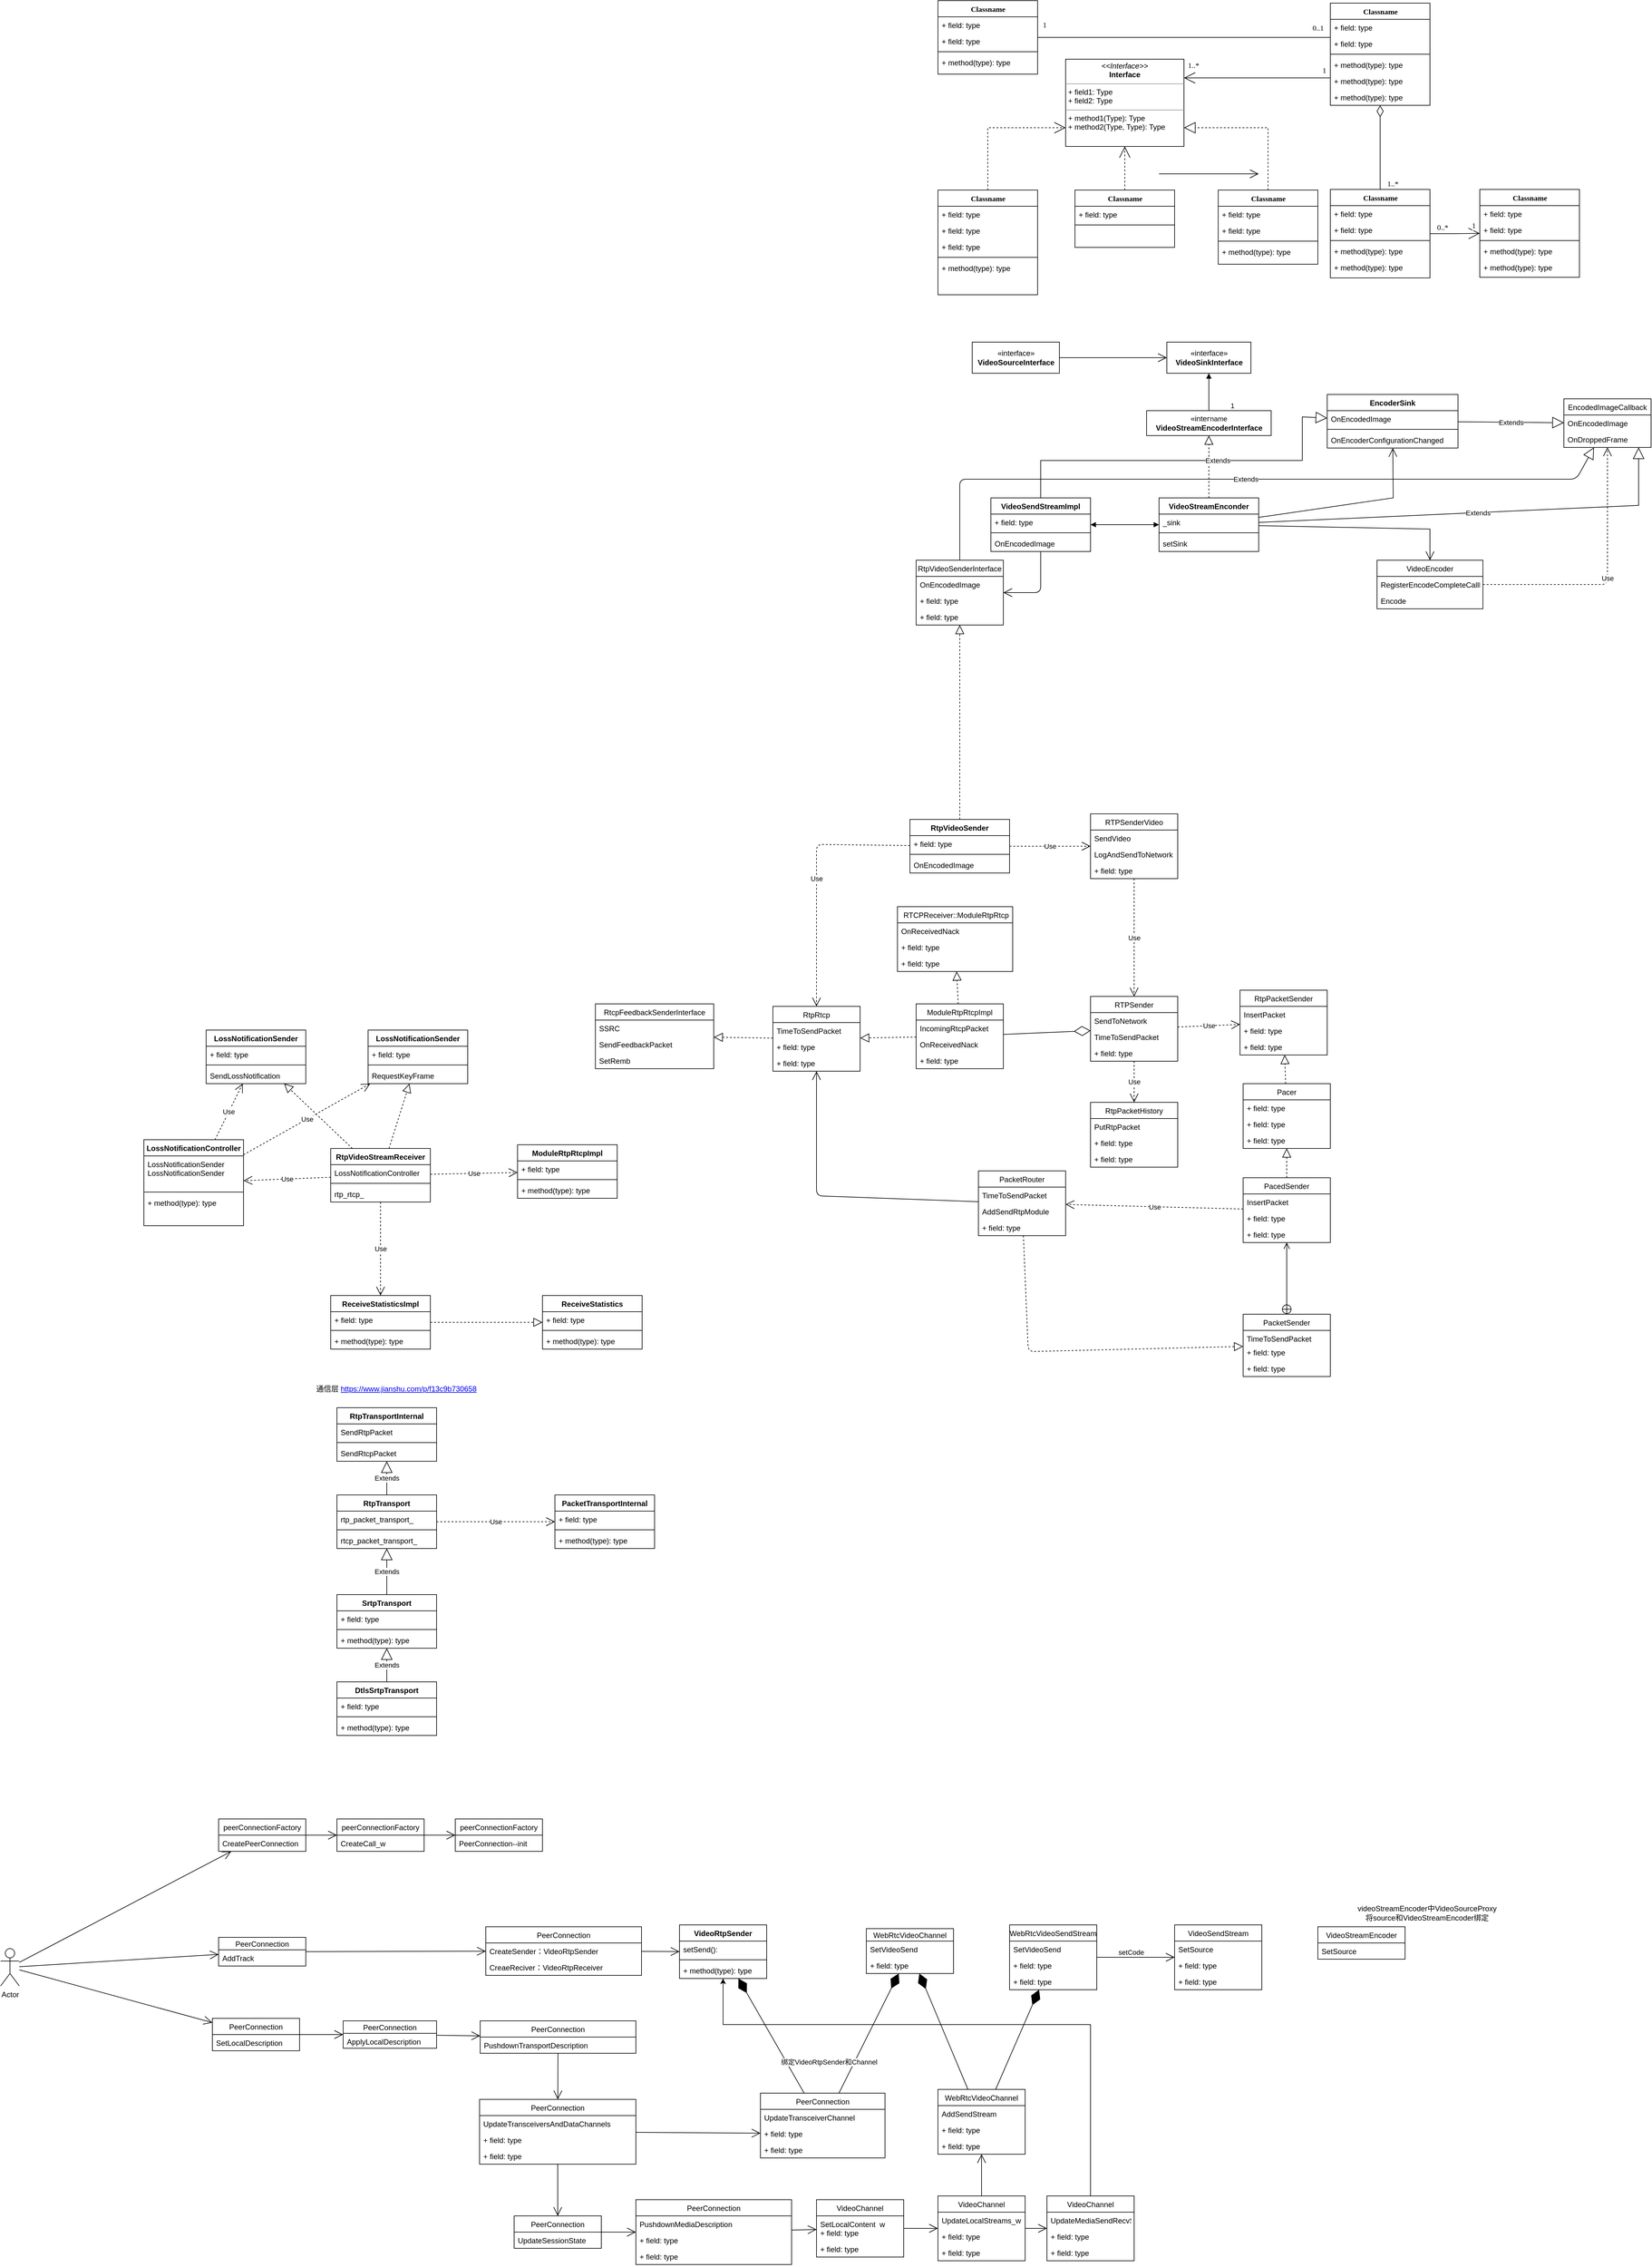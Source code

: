 <mxfile version="15.5.9" type="github">
  <diagram name="Page-1" id="6133507b-19e7-1e82-6fc7-422aa6c4b21f">
    <mxGraphModel dx="3238" dy="588" grid="1" gridSize="10" guides="1" tooltips="1" connect="1" arrows="1" fold="1" page="1" pageScale="1" pageWidth="1100" pageHeight="850" background="none" math="0" shadow="0">
      <root>
        <mxCell id="0" />
        <mxCell id="1" parent="0" />
        <mxCell id="b94bc138ca980ef-13" style="edgeStyle=orthogonalEdgeStyle;rounded=0;html=1;dashed=1;labelBackgroundColor=none;startArrow=none;startFill=0;startSize=8;endArrow=open;endFill=0;endSize=16;fontFamily=Verdana;fontSize=12;" parent="1" source="235556782a83e6d0-1" target="b94bc138ca980ef-1" edge="1">
          <mxGeometry relative="1" as="geometry">
            <Array as="points">
              <mxPoint x="115" y="336" />
            </Array>
          </mxGeometry>
        </mxCell>
        <mxCell id="235556782a83e6d0-1" value="Classname" style="swimlane;html=1;fontStyle=1;align=center;verticalAlign=top;childLayout=stackLayout;horizontal=1;startSize=26;horizontalStack=0;resizeParent=1;resizeLast=0;collapsible=1;marginBottom=0;swimlaneFillColor=#ffffff;rounded=0;shadow=0;comic=0;labelBackgroundColor=none;strokeWidth=1;fillColor=none;fontFamily=Verdana;fontSize=12" parent="1" vertex="1">
          <mxGeometry x="35" y="436" width="160" height="168" as="geometry" />
        </mxCell>
        <mxCell id="235556782a83e6d0-2" value="+ field: type" style="text;html=1;strokeColor=none;fillColor=none;align=left;verticalAlign=top;spacingLeft=4;spacingRight=4;whiteSpace=wrap;overflow=hidden;rotatable=0;points=[[0,0.5],[1,0.5]];portConstraint=eastwest;" parent="235556782a83e6d0-1" vertex="1">
          <mxGeometry y="26" width="160" height="26" as="geometry" />
        </mxCell>
        <mxCell id="235556782a83e6d0-3" value="+ field: type" style="text;html=1;strokeColor=none;fillColor=none;align=left;verticalAlign=top;spacingLeft=4;spacingRight=4;whiteSpace=wrap;overflow=hidden;rotatable=0;points=[[0,0.5],[1,0.5]];portConstraint=eastwest;" parent="235556782a83e6d0-1" vertex="1">
          <mxGeometry y="52" width="160" height="26" as="geometry" />
        </mxCell>
        <mxCell id="235556782a83e6d0-5" value="+ field: type" style="text;html=1;strokeColor=none;fillColor=none;align=left;verticalAlign=top;spacingLeft=4;spacingRight=4;whiteSpace=wrap;overflow=hidden;rotatable=0;points=[[0,0.5],[1,0.5]];portConstraint=eastwest;" parent="235556782a83e6d0-1" vertex="1">
          <mxGeometry y="78" width="160" height="26" as="geometry" />
        </mxCell>
        <mxCell id="235556782a83e6d0-6" value="" style="line;html=1;strokeWidth=1;fillColor=none;align=left;verticalAlign=middle;spacingTop=-1;spacingLeft=3;spacingRight=3;rotatable=0;labelPosition=right;points=[];portConstraint=eastwest;" parent="235556782a83e6d0-1" vertex="1">
          <mxGeometry y="104" width="160" height="8" as="geometry" />
        </mxCell>
        <mxCell id="235556782a83e6d0-7" value="+ method(type): type" style="text;html=1;strokeColor=none;fillColor=none;align=left;verticalAlign=top;spacingLeft=4;spacingRight=4;whiteSpace=wrap;overflow=hidden;rotatable=0;points=[[0,0.5],[1,0.5]];portConstraint=eastwest;" parent="235556782a83e6d0-1" vertex="1">
          <mxGeometry y="112" width="160" height="26" as="geometry" />
        </mxCell>
        <mxCell id="78961159f06e98e8-17" value="Classname" style="swimlane;html=1;fontStyle=1;align=center;verticalAlign=top;childLayout=stackLayout;horizontal=1;startSize=26;horizontalStack=0;resizeParent=1;resizeLast=0;collapsible=1;marginBottom=0;swimlaneFillColor=#ffffff;rounded=0;shadow=0;comic=0;labelBackgroundColor=none;strokeWidth=1;fillColor=none;fontFamily=Verdana;fontSize=12" parent="1" vertex="1">
          <mxGeometry x="35" y="132" width="160" height="118" as="geometry" />
        </mxCell>
        <mxCell id="78961159f06e98e8-23" value="+ field: type" style="text;html=1;strokeColor=none;fillColor=none;align=left;verticalAlign=top;spacingLeft=4;spacingRight=4;whiteSpace=wrap;overflow=hidden;rotatable=0;points=[[0,0.5],[1,0.5]];portConstraint=eastwest;" parent="78961159f06e98e8-17" vertex="1">
          <mxGeometry y="26" width="160" height="26" as="geometry" />
        </mxCell>
        <mxCell id="78961159f06e98e8-24" value="+ field: type" style="text;html=1;strokeColor=none;fillColor=none;align=left;verticalAlign=top;spacingLeft=4;spacingRight=4;whiteSpace=wrap;overflow=hidden;rotatable=0;points=[[0,0.5],[1,0.5]];portConstraint=eastwest;" parent="78961159f06e98e8-17" vertex="1">
          <mxGeometry y="52" width="160" height="26" as="geometry" />
        </mxCell>
        <mxCell id="78961159f06e98e8-19" value="" style="line;html=1;strokeWidth=1;fillColor=none;align=left;verticalAlign=middle;spacingTop=-1;spacingLeft=3;spacingRight=3;rotatable=0;labelPosition=right;points=[];portConstraint=eastwest;" parent="78961159f06e98e8-17" vertex="1">
          <mxGeometry y="78" width="160" height="8" as="geometry" />
        </mxCell>
        <mxCell id="78961159f06e98e8-27" value="+ method(type): type" style="text;html=1;strokeColor=none;fillColor=none;align=left;verticalAlign=top;spacingLeft=4;spacingRight=4;whiteSpace=wrap;overflow=hidden;rotatable=0;points=[[0,0.5],[1,0.5]];portConstraint=eastwest;" parent="78961159f06e98e8-17" vertex="1">
          <mxGeometry y="86" width="160" height="26" as="geometry" />
        </mxCell>
        <mxCell id="b94bc138ca980ef-7" style="edgeStyle=orthogonalEdgeStyle;rounded=0;html=1;labelBackgroundColor=none;startArrow=none;startFill=0;startSize=8;endArrow=open;endFill=0;endSize=16;fontFamily=Verdana;fontSize=12;" parent="1" source="78961159f06e98e8-43" target="b94bc138ca980ef-1" edge="1">
          <mxGeometry relative="1" as="geometry">
            <Array as="points">
              <mxPoint x="505" y="256" />
              <mxPoint x="505" y="256" />
            </Array>
          </mxGeometry>
        </mxCell>
        <mxCell id="b94bc138ca980ef-17" value="1..*" style="text;html=1;resizable=0;points=[];align=center;verticalAlign=middle;labelBackgroundColor=#ffffff;fontSize=12;fontFamily=Verdana" parent="b94bc138ca980ef-7" vertex="1" connectable="0">
          <mxGeometry x="0.858" y="2" relative="1" as="geometry">
            <mxPoint x="-2" y="-22" as="offset" />
          </mxGeometry>
        </mxCell>
        <mxCell id="b94bc138ca980ef-18" value="1" style="text;html=1;resizable=0;points=[];align=center;verticalAlign=middle;labelBackgroundColor=#ffffff;fontSize=12;fontFamily=Verdana" parent="b94bc138ca980ef-7" vertex="1" connectable="0">
          <mxGeometry x="0.363" y="152" relative="1" as="geometry">
            <mxPoint x="150" y="-164" as="offset" />
          </mxGeometry>
        </mxCell>
        <mxCell id="b94bc138ca980ef-8" style="edgeStyle=orthogonalEdgeStyle;rounded=0;html=1;labelBackgroundColor=none;startArrow=none;startFill=0;startSize=8;endArrow=none;endFill=0;endSize=16;fontFamily=Verdana;fontSize=12;" parent="1" source="78961159f06e98e8-43" target="78961159f06e98e8-17" edge="1">
          <mxGeometry relative="1" as="geometry">
            <Array as="points">
              <mxPoint x="565" y="191" />
              <mxPoint x="565" y="191" />
            </Array>
          </mxGeometry>
        </mxCell>
        <mxCell id="b94bc138ca980ef-15" value="0..1" style="text;html=1;resizable=0;points=[];align=center;verticalAlign=middle;labelBackgroundColor=#ffffff;fontSize=12;fontFamily=Verdana" parent="b94bc138ca980ef-8" vertex="1" connectable="0">
          <mxGeometry x="-0.575" y="-86" relative="1" as="geometry">
            <mxPoint x="80" y="71" as="offset" />
          </mxGeometry>
        </mxCell>
        <mxCell id="b94bc138ca980ef-16" value="1" style="text;html=1;resizable=0;points=[];align=center;verticalAlign=middle;labelBackgroundColor=#ffffff;fontSize=12;fontFamily=Verdana" parent="b94bc138ca980ef-8" vertex="1" connectable="0">
          <mxGeometry x="0.892" y="-1" relative="1" as="geometry">
            <mxPoint x="-15" y="-19" as="offset" />
          </mxGeometry>
        </mxCell>
        <mxCell id="78961159f06e98e8-43" value="Classname" style="swimlane;html=1;fontStyle=1;align=center;verticalAlign=top;childLayout=stackLayout;horizontal=1;startSize=26;horizontalStack=0;resizeParent=1;resizeLast=0;collapsible=1;marginBottom=0;swimlaneFillColor=#ffffff;rounded=0;shadow=0;comic=0;labelBackgroundColor=none;strokeWidth=1;fillColor=none;fontFamily=Verdana;fontSize=12" parent="1" vertex="1">
          <mxGeometry x="665" y="136.0" width="160" height="164" as="geometry" />
        </mxCell>
        <mxCell id="78961159f06e98e8-44" value="+ field: type" style="text;html=1;strokeColor=none;fillColor=none;align=left;verticalAlign=top;spacingLeft=4;spacingRight=4;whiteSpace=wrap;overflow=hidden;rotatable=0;points=[[0,0.5],[1,0.5]];portConstraint=eastwest;" parent="78961159f06e98e8-43" vertex="1">
          <mxGeometry y="26" width="160" height="26" as="geometry" />
        </mxCell>
        <mxCell id="78961159f06e98e8-45" value="+ field: type" style="text;html=1;strokeColor=none;fillColor=none;align=left;verticalAlign=top;spacingLeft=4;spacingRight=4;whiteSpace=wrap;overflow=hidden;rotatable=0;points=[[0,0.5],[1,0.5]];portConstraint=eastwest;" parent="78961159f06e98e8-43" vertex="1">
          <mxGeometry y="52" width="160" height="26" as="geometry" />
        </mxCell>
        <mxCell id="78961159f06e98e8-51" value="" style="line;html=1;strokeWidth=1;fillColor=none;align=left;verticalAlign=middle;spacingTop=-1;spacingLeft=3;spacingRight=3;rotatable=0;labelPosition=right;points=[];portConstraint=eastwest;" parent="78961159f06e98e8-43" vertex="1">
          <mxGeometry y="78" width="160" height="8" as="geometry" />
        </mxCell>
        <mxCell id="78961159f06e98e8-52" value="+ method(type): type" style="text;html=1;strokeColor=none;fillColor=none;align=left;verticalAlign=top;spacingLeft=4;spacingRight=4;whiteSpace=wrap;overflow=hidden;rotatable=0;points=[[0,0.5],[1,0.5]];portConstraint=eastwest;" parent="78961159f06e98e8-43" vertex="1">
          <mxGeometry y="86" width="160" height="26" as="geometry" />
        </mxCell>
        <mxCell id="b94bc138ca980ef-2" value="+ method(type): type" style="text;html=1;strokeColor=none;fillColor=none;align=left;verticalAlign=top;spacingLeft=4;spacingRight=4;whiteSpace=wrap;overflow=hidden;rotatable=0;points=[[0,0.5],[1,0.5]];portConstraint=eastwest;" parent="78961159f06e98e8-43" vertex="1">
          <mxGeometry y="112" width="160" height="26" as="geometry" />
        </mxCell>
        <mxCell id="b94bc138ca980ef-3" value="+ method(type): type" style="text;html=1;strokeColor=none;fillColor=none;align=left;verticalAlign=top;spacingLeft=4;spacingRight=4;whiteSpace=wrap;overflow=hidden;rotatable=0;points=[[0,0.5],[1,0.5]];portConstraint=eastwest;" parent="78961159f06e98e8-43" vertex="1">
          <mxGeometry y="138" width="160" height="26" as="geometry" />
        </mxCell>
        <mxCell id="b94bc138ca980ef-12" style="edgeStyle=orthogonalEdgeStyle;rounded=0;html=1;dashed=1;labelBackgroundColor=none;startArrow=none;startFill=0;startSize=8;endArrow=open;endFill=0;endSize=16;fontFamily=Verdana;fontSize=12;" parent="1" source="78961159f06e98e8-69" target="b94bc138ca980ef-1" edge="1">
          <mxGeometry relative="1" as="geometry" />
        </mxCell>
        <mxCell id="78961159f06e98e8-69" value="Classname" style="swimlane;html=1;fontStyle=1;align=center;verticalAlign=top;childLayout=stackLayout;horizontal=1;startSize=26;horizontalStack=0;resizeParent=1;resizeLast=0;collapsible=1;marginBottom=0;swimlaneFillColor=#ffffff;rounded=0;shadow=0;comic=0;labelBackgroundColor=none;strokeWidth=1;fillColor=none;fontFamily=Verdana;fontSize=12" parent="1" vertex="1">
          <mxGeometry x="255" y="436" width="160" height="92" as="geometry" />
        </mxCell>
        <mxCell id="78961159f06e98e8-70" value="+ field: type" style="text;html=1;strokeColor=none;fillColor=none;align=left;verticalAlign=top;spacingLeft=4;spacingRight=4;whiteSpace=wrap;overflow=hidden;rotatable=0;points=[[0,0.5],[1,0.5]];portConstraint=eastwest;" parent="78961159f06e98e8-69" vertex="1">
          <mxGeometry y="26" width="160" height="26" as="geometry" />
        </mxCell>
        <mxCell id="78961159f06e98e8-77" value="" style="line;html=1;strokeWidth=1;fillColor=none;align=left;verticalAlign=middle;spacingTop=-1;spacingLeft=3;spacingRight=3;rotatable=0;labelPosition=right;points=[];portConstraint=eastwest;" parent="78961159f06e98e8-69" vertex="1">
          <mxGeometry y="52" width="160" height="8" as="geometry" />
        </mxCell>
        <mxCell id="b94bc138ca980ef-9" style="edgeStyle=orthogonalEdgeStyle;rounded=0;html=1;labelBackgroundColor=none;startArrow=none;startFill=0;startSize=8;endArrow=diamondThin;endFill=0;endSize=16;fontFamily=Verdana;fontSize=12;" parent="1" source="78961159f06e98e8-82" target="78961159f06e98e8-43" edge="1">
          <mxGeometry relative="1" as="geometry" />
        </mxCell>
        <mxCell id="b94bc138ca980ef-19" value="1..*" style="text;html=1;resizable=0;points=[];align=center;verticalAlign=middle;labelBackgroundColor=#ffffff;fontSize=12;fontFamily=Verdana" parent="b94bc138ca980ef-9" vertex="1" connectable="0">
          <mxGeometry x="-0.847" y="-1" relative="1" as="geometry">
            <mxPoint x="19" y="1" as="offset" />
          </mxGeometry>
        </mxCell>
        <mxCell id="b94bc138ca980ef-10" style="edgeStyle=orthogonalEdgeStyle;rounded=0;html=1;labelBackgroundColor=none;startArrow=none;startFill=0;startSize=8;endArrow=open;endFill=0;endSize=16;fontFamily=Verdana;fontSize=12;" parent="1" source="78961159f06e98e8-82" target="78961159f06e98e8-95" edge="1">
          <mxGeometry relative="1" as="geometry" />
        </mxCell>
        <mxCell id="b94bc138ca980ef-20" value="0..*" style="text;html=1;resizable=0;points=[];align=center;verticalAlign=middle;labelBackgroundColor=#ffffff;fontSize=12;fontFamily=Verdana" parent="b94bc138ca980ef-10" vertex="1" connectable="0">
          <mxGeometry x="-0.789" relative="1" as="geometry">
            <mxPoint x="11" y="-10" as="offset" />
          </mxGeometry>
        </mxCell>
        <mxCell id="b94bc138ca980ef-21" value="1" style="text;html=1;resizable=0;points=[];align=center;verticalAlign=middle;labelBackgroundColor=#ffffff;fontSize=12;fontFamily=Verdana" parent="b94bc138ca980ef-10" vertex="1" connectable="0">
          <mxGeometry x="0.7" y="1" relative="1" as="geometry">
            <mxPoint x="2" y="-12" as="offset" />
          </mxGeometry>
        </mxCell>
        <mxCell id="78961159f06e98e8-82" value="Classname" style="swimlane;html=1;fontStyle=1;align=center;verticalAlign=top;childLayout=stackLayout;horizontal=1;startSize=26;horizontalStack=0;resizeParent=1;resizeLast=0;collapsible=1;marginBottom=0;swimlaneFillColor=#ffffff;rounded=0;shadow=0;comic=0;labelBackgroundColor=none;strokeWidth=1;fillColor=none;fontFamily=Verdana;fontSize=12" parent="1" vertex="1">
          <mxGeometry x="665" y="435" width="160" height="142" as="geometry" />
        </mxCell>
        <mxCell id="78961159f06e98e8-84" value="+ field: type" style="text;html=1;strokeColor=none;fillColor=none;align=left;verticalAlign=top;spacingLeft=4;spacingRight=4;whiteSpace=wrap;overflow=hidden;rotatable=0;points=[[0,0.5],[1,0.5]];portConstraint=eastwest;" parent="78961159f06e98e8-82" vertex="1">
          <mxGeometry y="26" width="160" height="26" as="geometry" />
        </mxCell>
        <mxCell id="78961159f06e98e8-89" value="+ field: type" style="text;html=1;strokeColor=none;fillColor=none;align=left;verticalAlign=top;spacingLeft=4;spacingRight=4;whiteSpace=wrap;overflow=hidden;rotatable=0;points=[[0,0.5],[1,0.5]];portConstraint=eastwest;" parent="78961159f06e98e8-82" vertex="1">
          <mxGeometry y="52" width="160" height="26" as="geometry" />
        </mxCell>
        <mxCell id="78961159f06e98e8-90" value="" style="line;html=1;strokeWidth=1;fillColor=none;align=left;verticalAlign=middle;spacingTop=-1;spacingLeft=3;spacingRight=3;rotatable=0;labelPosition=right;points=[];portConstraint=eastwest;" parent="78961159f06e98e8-82" vertex="1">
          <mxGeometry y="78" width="160" height="8" as="geometry" />
        </mxCell>
        <mxCell id="78961159f06e98e8-94" value="+ method(type): type" style="text;html=1;strokeColor=none;fillColor=none;align=left;verticalAlign=top;spacingLeft=4;spacingRight=4;whiteSpace=wrap;overflow=hidden;rotatable=0;points=[[0,0.5],[1,0.5]];portConstraint=eastwest;" parent="78961159f06e98e8-82" vertex="1">
          <mxGeometry y="86" width="160" height="26" as="geometry" />
        </mxCell>
        <mxCell id="b94bc138ca980ef-4" value="+ method(type): type" style="text;html=1;strokeColor=none;fillColor=none;align=left;verticalAlign=top;spacingLeft=4;spacingRight=4;whiteSpace=wrap;overflow=hidden;rotatable=0;points=[[0,0.5],[1,0.5]];portConstraint=eastwest;" parent="78961159f06e98e8-82" vertex="1">
          <mxGeometry y="112" width="160" height="26" as="geometry" />
        </mxCell>
        <mxCell id="78961159f06e98e8-95" value="Classname" style="swimlane;html=1;fontStyle=1;align=center;verticalAlign=top;childLayout=stackLayout;horizontal=1;startSize=26;horizontalStack=0;resizeParent=1;resizeLast=0;collapsible=1;marginBottom=0;swimlaneFillColor=#ffffff;rounded=0;shadow=0;comic=0;labelBackgroundColor=none;strokeWidth=1;fillColor=none;fontFamily=Verdana;fontSize=12" parent="1" vertex="1">
          <mxGeometry x="905" y="435" width="160" height="141" as="geometry" />
        </mxCell>
        <mxCell id="78961159f06e98e8-96" value="+ field: type" style="text;html=1;strokeColor=none;fillColor=none;align=left;verticalAlign=top;spacingLeft=4;spacingRight=4;whiteSpace=wrap;overflow=hidden;rotatable=0;points=[[0,0.5],[1,0.5]];portConstraint=eastwest;" parent="78961159f06e98e8-95" vertex="1">
          <mxGeometry y="26" width="160" height="26" as="geometry" />
        </mxCell>
        <mxCell id="78961159f06e98e8-102" value="+ field: type" style="text;html=1;strokeColor=none;fillColor=none;align=left;verticalAlign=top;spacingLeft=4;spacingRight=4;whiteSpace=wrap;overflow=hidden;rotatable=0;points=[[0,0.5],[1,0.5]];portConstraint=eastwest;" parent="78961159f06e98e8-95" vertex="1">
          <mxGeometry y="52" width="160" height="26" as="geometry" />
        </mxCell>
        <mxCell id="78961159f06e98e8-103" value="" style="line;html=1;strokeWidth=1;fillColor=none;align=left;verticalAlign=middle;spacingTop=-1;spacingLeft=3;spacingRight=3;rotatable=0;labelPosition=right;points=[];portConstraint=eastwest;" parent="78961159f06e98e8-95" vertex="1">
          <mxGeometry y="78" width="160" height="8" as="geometry" />
        </mxCell>
        <mxCell id="78961159f06e98e8-104" value="+ method(type): type" style="text;html=1;strokeColor=none;fillColor=none;align=left;verticalAlign=top;spacingLeft=4;spacingRight=4;whiteSpace=wrap;overflow=hidden;rotatable=0;points=[[0,0.5],[1,0.5]];portConstraint=eastwest;" parent="78961159f06e98e8-95" vertex="1">
          <mxGeometry y="86" width="160" height="26" as="geometry" />
        </mxCell>
        <mxCell id="b94bc138ca980ef-5" value="+ method(type): type" style="text;html=1;strokeColor=none;fillColor=none;align=left;verticalAlign=top;spacingLeft=4;spacingRight=4;whiteSpace=wrap;overflow=hidden;rotatable=0;points=[[0,0.5],[1,0.5]];portConstraint=eastwest;" parent="78961159f06e98e8-95" vertex="1">
          <mxGeometry y="112" width="160" height="26" as="geometry" />
        </mxCell>
        <mxCell id="b94bc138ca980ef-11" style="edgeStyle=orthogonalEdgeStyle;rounded=0;html=1;dashed=1;labelBackgroundColor=none;startArrow=none;startFill=0;startSize=8;endArrow=block;endFill=0;endSize=16;fontFamily=Verdana;fontSize=12;" parent="1" source="78961159f06e98e8-108" target="b94bc138ca980ef-1" edge="1">
          <mxGeometry relative="1" as="geometry">
            <Array as="points">
              <mxPoint x="565" y="336" />
            </Array>
          </mxGeometry>
        </mxCell>
        <mxCell id="78961159f06e98e8-108" value="Classname" style="swimlane;html=1;fontStyle=1;align=center;verticalAlign=top;childLayout=stackLayout;horizontal=1;startSize=26;horizontalStack=0;resizeParent=1;resizeLast=0;collapsible=1;marginBottom=0;swimlaneFillColor=#ffffff;rounded=0;shadow=0;comic=0;labelBackgroundColor=none;strokeWidth=1;fillColor=none;fontFamily=Verdana;fontSize=12" parent="1" vertex="1">
          <mxGeometry x="485" y="436" width="160" height="119" as="geometry" />
        </mxCell>
        <mxCell id="78961159f06e98e8-109" value="+ field: type" style="text;html=1;strokeColor=none;fillColor=none;align=left;verticalAlign=top;spacingLeft=4;spacingRight=4;whiteSpace=wrap;overflow=hidden;rotatable=0;points=[[0,0.5],[1,0.5]];portConstraint=eastwest;" parent="78961159f06e98e8-108" vertex="1">
          <mxGeometry y="26" width="160" height="26" as="geometry" />
        </mxCell>
        <mxCell id="78961159f06e98e8-110" value="+ field: type" style="text;html=1;strokeColor=none;fillColor=none;align=left;verticalAlign=top;spacingLeft=4;spacingRight=4;whiteSpace=wrap;overflow=hidden;rotatable=0;points=[[0,0.5],[1,0.5]];portConstraint=eastwest;" parent="78961159f06e98e8-108" vertex="1">
          <mxGeometry y="52" width="160" height="26" as="geometry" />
        </mxCell>
        <mxCell id="78961159f06e98e8-116" value="" style="line;html=1;strokeWidth=1;fillColor=none;align=left;verticalAlign=middle;spacingTop=-1;spacingLeft=3;spacingRight=3;rotatable=0;labelPosition=right;points=[];portConstraint=eastwest;" parent="78961159f06e98e8-108" vertex="1">
          <mxGeometry y="78" width="160" height="8" as="geometry" />
        </mxCell>
        <mxCell id="78961159f06e98e8-117" value="+ method(type): type" style="text;html=1;strokeColor=none;fillColor=none;align=left;verticalAlign=top;spacingLeft=4;spacingRight=4;whiteSpace=wrap;overflow=hidden;rotatable=0;points=[[0,0.5],[1,0.5]];portConstraint=eastwest;" parent="78961159f06e98e8-108" vertex="1">
          <mxGeometry y="86" width="160" height="26" as="geometry" />
        </mxCell>
        <mxCell id="b94bc138ca980ef-1" value="&lt;p style=&quot;margin:0px;margin-top:4px;text-align:center;&quot;&gt;&lt;i&gt;&amp;lt;&amp;lt;Interface&amp;gt;&amp;gt;&lt;/i&gt;&lt;br/&gt;&lt;b&gt;Interface&lt;/b&gt;&lt;/p&gt;&lt;hr size=&quot;1&quot;/&gt;&lt;p style=&quot;margin:0px;margin-left:4px;&quot;&gt;+ field1: Type&lt;br/&gt;+ field2: Type&lt;/p&gt;&lt;hr size=&quot;1&quot;/&gt;&lt;p style=&quot;margin:0px;margin-left:4px;&quot;&gt;+ method1(Type): Type&lt;br/&gt;+ method2(Type, Type): Type&lt;/p&gt;" style="verticalAlign=top;align=left;overflow=fill;fontSize=12;fontFamily=Helvetica;html=1;rounded=0;shadow=0;comic=0;labelBackgroundColor=none;strokeWidth=1" parent="1" vertex="1">
          <mxGeometry x="240" y="226" width="190" height="140" as="geometry" />
        </mxCell>
        <mxCell id="Y74fRotoVje8VUCemrZd-3" value="«interface»&lt;br&gt;&lt;b&gt;VideoSinkInterface&lt;/b&gt;" style="html=1;" parent="1" vertex="1">
          <mxGeometry x="402.5" y="680" width="135" height="50" as="geometry" />
        </mxCell>
        <mxCell id="Y74fRotoVje8VUCemrZd-4" value="«interface»&lt;br&gt;&lt;b&gt;VideoSourceInterface&lt;/b&gt;" style="html=1;" parent="1" vertex="1">
          <mxGeometry x="90" y="680" width="140" height="50" as="geometry" />
        </mxCell>
        <mxCell id="Y74fRotoVje8VUCemrZd-5" value="«interface»&lt;br&gt;&lt;b&gt;VideoStreamEncoderInterface&lt;/b&gt;" style="html=1;" parent="1" vertex="1">
          <mxGeometry x="370" y="790" width="200" height="40" as="geometry" />
        </mxCell>
        <mxCell id="Y74fRotoVje8VUCemrZd-6" value="" style="endArrow=block;dashed=1;endFill=0;endSize=12;html=1;" parent="1" source="0c7_rhmg62mZqS5MqDnj-37" target="Y74fRotoVje8VUCemrZd-5" edge="1">
          <mxGeometry width="160" relative="1" as="geometry">
            <mxPoint x="470" y="910" as="sourcePoint" />
            <mxPoint x="490" y="830" as="targetPoint" />
          </mxGeometry>
        </mxCell>
        <mxCell id="Y74fRotoVje8VUCemrZd-12" value="name" style="endArrow=block;endFill=1;html=1;edgeStyle=orthogonalEdgeStyle;align=left;verticalAlign=top;entryX=0.5;entryY=1;entryDx=0;entryDy=0;exitX=0.5;exitY=0;exitDx=0;exitDy=0;" parent="1" source="Y74fRotoVje8VUCemrZd-5" target="Y74fRotoVje8VUCemrZd-3" edge="1">
          <mxGeometry x="-1" relative="1" as="geometry">
            <mxPoint x="483" y="780" as="sourcePoint" />
            <mxPoint x="610" y="770" as="targetPoint" />
          </mxGeometry>
        </mxCell>
        <mxCell id="Y74fRotoVje8VUCemrZd-13" value="1" style="edgeLabel;resizable=0;html=1;align=left;verticalAlign=bottom;" parent="Y74fRotoVje8VUCemrZd-12" connectable="0" vertex="1">
          <mxGeometry x="-1" relative="1" as="geometry">
            <mxPoint x="33" as="offset" />
          </mxGeometry>
        </mxCell>
        <mxCell id="0c7_rhmg62mZqS5MqDnj-2" value="" style="endArrow=open;endFill=1;endSize=12;html=1;rounded=0;" parent="1" edge="1">
          <mxGeometry width="160" relative="1" as="geometry">
            <mxPoint x="390" y="410" as="sourcePoint" />
            <mxPoint x="550" y="410" as="targetPoint" />
          </mxGeometry>
        </mxCell>
        <mxCell id="0c7_rhmg62mZqS5MqDnj-4" value="EncodedImageCallback" style="swimlane;fontStyle=0;childLayout=stackLayout;horizontal=1;startSize=26;fillColor=none;horizontalStack=0;resizeParent=1;resizeParentMax=0;resizeLast=0;collapsible=1;marginBottom=0;" parent="1" vertex="1">
          <mxGeometry x="1040" y="771" width="140" height="78" as="geometry" />
        </mxCell>
        <mxCell id="0c7_rhmg62mZqS5MqDnj-5" value="OnEncodedImage" style="text;strokeColor=none;fillColor=none;align=left;verticalAlign=top;spacingLeft=4;spacingRight=4;overflow=hidden;rotatable=0;points=[[0,0.5],[1,0.5]];portConstraint=eastwest;" parent="0c7_rhmg62mZqS5MqDnj-4" vertex="1">
          <mxGeometry y="26" width="140" height="26" as="geometry" />
        </mxCell>
        <mxCell id="0c7_rhmg62mZqS5MqDnj-6" value="OnDroppedFrame" style="text;strokeColor=none;fillColor=none;align=left;verticalAlign=top;spacingLeft=4;spacingRight=4;overflow=hidden;rotatable=0;points=[[0,0.5],[1,0.5]];portConstraint=eastwest;" parent="0c7_rhmg62mZqS5MqDnj-4" vertex="1">
          <mxGeometry y="52" width="140" height="26" as="geometry" />
        </mxCell>
        <mxCell id="0c7_rhmg62mZqS5MqDnj-10" value="&lt;div style=&quot;color: rgb(0 , 0 , 0) ; background-color: rgb(255 , 255 , 255) ; font-family: &amp;#34;menlo&amp;#34; , &amp;#34;monaco&amp;#34; , &amp;#34;courier new&amp;#34; , monospace ; font-weight: normal ; font-size: 12px ; line-height: 18px&quot;&gt;&lt;br&gt;&lt;/div&gt;" style="text;whiteSpace=wrap;html=1;" parent="1" vertex="1">
          <mxGeometry x="690" y="1070" width="240" height="30" as="geometry" />
        </mxCell>
        <mxCell id="0c7_rhmg62mZqS5MqDnj-11" value="&lt;div style=&quot;color: rgb(0 , 0 , 0) ; background-color: rgb(255 , 255 , 255) ; font-family: &amp;#34;menlo&amp;#34; , &amp;#34;monaco&amp;#34; , &amp;#34;courier new&amp;#34; , monospace ; font-weight: normal ; font-size: 12px ; line-height: 18px&quot;&gt;&lt;br&gt;&lt;/div&gt;" style="text;whiteSpace=wrap;html=1;" parent="1" vertex="1">
          <mxGeometry x="700" y="1130" width="70" height="30" as="geometry" />
        </mxCell>
        <mxCell id="0c7_rhmg62mZqS5MqDnj-12" value="VideoEncoder" style="swimlane;fontStyle=0;childLayout=stackLayout;horizontal=1;startSize=26;fillColor=none;horizontalStack=0;resizeParent=1;resizeParentMax=0;resizeLast=0;collapsible=1;marginBottom=0;" parent="1" vertex="1">
          <mxGeometry x="740" y="1030" width="170" height="78" as="geometry" />
        </mxCell>
        <mxCell id="0c7_rhmg62mZqS5MqDnj-13" value="RegisterEncodeCompleteCallback" style="text;strokeColor=none;fillColor=none;align=left;verticalAlign=top;spacingLeft=4;spacingRight=4;overflow=hidden;rotatable=0;points=[[0,0.5],[1,0.5]];portConstraint=eastwest;" parent="0c7_rhmg62mZqS5MqDnj-12" vertex="1">
          <mxGeometry y="26" width="170" height="26" as="geometry" />
        </mxCell>
        <mxCell id="0c7_rhmg62mZqS5MqDnj-14" value="Encode" style="text;strokeColor=none;fillColor=none;align=left;verticalAlign=top;spacingLeft=4;spacingRight=4;overflow=hidden;rotatable=0;points=[[0,0.5],[1,0.5]];portConstraint=eastwest;" parent="0c7_rhmg62mZqS5MqDnj-12" vertex="1">
          <mxGeometry y="52" width="170" height="26" as="geometry" />
        </mxCell>
        <mxCell id="0c7_rhmg62mZqS5MqDnj-18" value="Extends" style="endArrow=block;endSize=16;endFill=0;html=1;rounded=0;" parent="1" source="0c7_rhmg62mZqS5MqDnj-37" edge="1">
          <mxGeometry width="160" relative="1" as="geometry">
            <mxPoint x="470" y="934" as="sourcePoint" />
            <mxPoint x="1160" y="849" as="targetPoint" />
            <Array as="points">
              <mxPoint x="1160" y="942" />
            </Array>
          </mxGeometry>
        </mxCell>
        <mxCell id="0c7_rhmg62mZqS5MqDnj-20" value="EncoderSink&#xa;" style="swimlane;fontStyle=1;align=center;verticalAlign=top;childLayout=stackLayout;horizontal=1;startSize=26;horizontalStack=0;resizeParent=1;resizeParentMax=0;resizeLast=0;collapsible=1;marginBottom=0;" parent="1" vertex="1">
          <mxGeometry x="660" y="764" width="210" height="86" as="geometry" />
        </mxCell>
        <mxCell id="0c7_rhmg62mZqS5MqDnj-21" value="OnEncodedImage" style="text;strokeColor=none;fillColor=none;align=left;verticalAlign=top;spacingLeft=4;spacingRight=4;overflow=hidden;rotatable=0;points=[[0,0.5],[1,0.5]];portConstraint=eastwest;" parent="0c7_rhmg62mZqS5MqDnj-20" vertex="1">
          <mxGeometry y="26" width="210" height="26" as="geometry" />
        </mxCell>
        <mxCell id="0c7_rhmg62mZqS5MqDnj-22" value="" style="line;strokeWidth=1;fillColor=none;align=left;verticalAlign=middle;spacingTop=-1;spacingLeft=3;spacingRight=3;rotatable=0;labelPosition=right;points=[];portConstraint=eastwest;" parent="0c7_rhmg62mZqS5MqDnj-20" vertex="1">
          <mxGeometry y="52" width="210" height="8" as="geometry" />
        </mxCell>
        <mxCell id="0c7_rhmg62mZqS5MqDnj-23" value="OnEncoderConfigurationChanged" style="text;strokeColor=none;fillColor=none;align=left;verticalAlign=top;spacingLeft=4;spacingRight=4;overflow=hidden;rotatable=0;points=[[0,0.5],[1,0.5]];portConstraint=eastwest;" parent="0c7_rhmg62mZqS5MqDnj-20" vertex="1">
          <mxGeometry y="60" width="210" height="26" as="geometry" />
        </mxCell>
        <mxCell id="0c7_rhmg62mZqS5MqDnj-24" value="Extends" style="endArrow=block;endSize=16;endFill=0;html=1;rounded=0;" parent="1" source="0c7_rhmg62mZqS5MqDnj-20" target="0c7_rhmg62mZqS5MqDnj-4" edge="1">
          <mxGeometry width="160" relative="1" as="geometry">
            <mxPoint x="890" y="770" as="sourcePoint" />
            <mxPoint x="985" y="782.5" as="targetPoint" />
            <Array as="points" />
          </mxGeometry>
        </mxCell>
        <mxCell id="0c7_rhmg62mZqS5MqDnj-27" value="" style="endArrow=open;endFill=1;endSize=12;html=1;rounded=0;exitX=0.995;exitY=0.208;exitDx=0;exitDy=0;exitPerimeter=0;" parent="1" source="0c7_rhmg62mZqS5MqDnj-38" target="0c7_rhmg62mZqS5MqDnj-20" edge="1">
          <mxGeometry width="160" relative="1" as="geometry">
            <mxPoint x="570" y="908.5" as="sourcePoint" />
            <mxPoint x="680" y="870" as="targetPoint" />
            <Array as="points">
              <mxPoint x="766" y="930" />
            </Array>
          </mxGeometry>
        </mxCell>
        <mxCell id="0c7_rhmg62mZqS5MqDnj-30" value="VideoSendStreamImpl" style="swimlane;fontStyle=1;align=center;verticalAlign=top;childLayout=stackLayout;horizontal=1;startSize=26;horizontalStack=0;resizeParent=1;resizeParentMax=0;resizeLast=0;collapsible=1;marginBottom=0;" parent="1" vertex="1">
          <mxGeometry x="120" y="930" width="160" height="86" as="geometry" />
        </mxCell>
        <mxCell id="0c7_rhmg62mZqS5MqDnj-31" value="+ field: type" style="text;strokeColor=none;fillColor=none;align=left;verticalAlign=top;spacingLeft=4;spacingRight=4;overflow=hidden;rotatable=0;points=[[0,0.5],[1,0.5]];portConstraint=eastwest;" parent="0c7_rhmg62mZqS5MqDnj-30" vertex="1">
          <mxGeometry y="26" width="160" height="26" as="geometry" />
        </mxCell>
        <mxCell id="0c7_rhmg62mZqS5MqDnj-32" value="" style="line;strokeWidth=1;fillColor=none;align=left;verticalAlign=middle;spacingTop=-1;spacingLeft=3;spacingRight=3;rotatable=0;labelPosition=right;points=[];portConstraint=eastwest;" parent="0c7_rhmg62mZqS5MqDnj-30" vertex="1">
          <mxGeometry y="52" width="160" height="8" as="geometry" />
        </mxCell>
        <mxCell id="0c7_rhmg62mZqS5MqDnj-33" value="OnEncodedImage" style="text;strokeColor=none;fillColor=none;align=left;verticalAlign=top;spacingLeft=4;spacingRight=4;overflow=hidden;rotatable=0;points=[[0,0.5],[1,0.5]];portConstraint=eastwest;" parent="0c7_rhmg62mZqS5MqDnj-30" vertex="1">
          <mxGeometry y="60" width="160" height="26" as="geometry" />
        </mxCell>
        <mxCell id="0c7_rhmg62mZqS5MqDnj-34" value="Extends" style="endArrow=block;endSize=16;endFill=0;html=1;rounded=0;exitX=0.5;exitY=0;exitDx=0;exitDy=0;" parent="1" source="0c7_rhmg62mZqS5MqDnj-30" target="0c7_rhmg62mZqS5MqDnj-20" edge="1">
          <mxGeometry x="0.165" width="160" relative="1" as="geometry">
            <mxPoint x="255" y="880" as="sourcePoint" />
            <mxPoint x="415" y="880" as="targetPoint" />
            <Array as="points">
              <mxPoint x="200" y="870" />
              <mxPoint x="620" y="870" />
              <mxPoint x="620" y="800" />
            </Array>
            <mxPoint as="offset" />
          </mxGeometry>
        </mxCell>
        <mxCell id="0c7_rhmg62mZqS5MqDnj-19" value="&lt;div style=&quot;background-color: rgb(255 , 255 , 255) ; font-family: &amp;#34;menlo&amp;#34; , &amp;#34;monaco&amp;#34; , &amp;#34;courier new&amp;#34; , monospace ; font-weight: normal ; font-size: 12px ; line-height: 18px&quot;&gt;&lt;br&gt;&lt;/div&gt;" style="text;whiteSpace=wrap;html=1;" parent="1" vertex="1">
          <mxGeometry x="450" y="1850" width="200" height="30" as="geometry" />
        </mxCell>
        <mxCell id="0c7_rhmg62mZqS5MqDnj-37" value="VideoStreamEnconder" style="swimlane;fontStyle=1;align=center;verticalAlign=top;childLayout=stackLayout;horizontal=1;startSize=26;horizontalStack=0;resizeParent=1;resizeParentMax=0;resizeLast=0;collapsible=1;marginBottom=0;" parent="1" vertex="1">
          <mxGeometry x="390" y="930" width="160" height="86" as="geometry" />
        </mxCell>
        <mxCell id="0c7_rhmg62mZqS5MqDnj-38" value="_sink" style="text;strokeColor=none;fillColor=none;align=left;verticalAlign=top;spacingLeft=4;spacingRight=4;overflow=hidden;rotatable=0;points=[[0,0.5],[1,0.5]];portConstraint=eastwest;" parent="0c7_rhmg62mZqS5MqDnj-37" vertex="1">
          <mxGeometry y="26" width="160" height="26" as="geometry" />
        </mxCell>
        <mxCell id="0c7_rhmg62mZqS5MqDnj-39" value="" style="line;strokeWidth=1;fillColor=none;align=left;verticalAlign=middle;spacingTop=-1;spacingLeft=3;spacingRight=3;rotatable=0;labelPosition=right;points=[];portConstraint=eastwest;" parent="0c7_rhmg62mZqS5MqDnj-37" vertex="1">
          <mxGeometry y="52" width="160" height="8" as="geometry" />
        </mxCell>
        <mxCell id="0c7_rhmg62mZqS5MqDnj-40" value="setSink" style="text;strokeColor=none;fillColor=none;align=left;verticalAlign=top;spacingLeft=4;spacingRight=4;overflow=hidden;rotatable=0;points=[[0,0.5],[1,0.5]];portConstraint=eastwest;" parent="0c7_rhmg62mZqS5MqDnj-37" vertex="1">
          <mxGeometry y="60" width="160" height="26" as="geometry" />
        </mxCell>
        <mxCell id="0c7_rhmg62mZqS5MqDnj-41" value="" style="endArrow=open;endFill=1;endSize=12;html=1;rounded=0;" parent="1" source="0c7_rhmg62mZqS5MqDnj-37" target="0c7_rhmg62mZqS5MqDnj-12" edge="1">
          <mxGeometry width="160" relative="1" as="geometry">
            <mxPoint x="550" y="944.5" as="sourcePoint" />
            <mxPoint x="710" y="944.5" as="targetPoint" />
            <Array as="points">
              <mxPoint x="825" y="980" />
            </Array>
          </mxGeometry>
        </mxCell>
        <mxCell id="0c7_rhmg62mZqS5MqDnj-43" value="" style="endArrow=open;endFill=1;endSize=12;html=1;rounded=0;" parent="1" source="Y74fRotoVje8VUCemrZd-4" target="Y74fRotoVje8VUCemrZd-3" edge="1">
          <mxGeometry width="160" relative="1" as="geometry">
            <mxPoint x="240" y="704.5" as="sourcePoint" />
            <mxPoint x="400" y="704.5" as="targetPoint" />
          </mxGeometry>
        </mxCell>
        <mxCell id="0Cj7Ih_bMf3bsTSRb_T0-20" value="Extends" style="endArrow=block;endSize=16;endFill=0;html=1;" parent="1" source="0Cj7Ih_bMf3bsTSRb_T0-22" target="0c7_rhmg62mZqS5MqDnj-4" edge="1">
          <mxGeometry width="160" relative="1" as="geometry">
            <mxPoint x="260" y="1440" as="sourcePoint" />
            <mxPoint x="230" y="1070" as="targetPoint" />
            <Array as="points">
              <mxPoint x="70" y="900" />
              <mxPoint x="1060" y="900" />
            </Array>
          </mxGeometry>
        </mxCell>
        <mxCell id="0Cj7Ih_bMf3bsTSRb_T0-21" value="" style="endArrow=block;startArrow=block;endFill=1;startFill=1;html=1;" parent="1" source="0c7_rhmg62mZqS5MqDnj-30" target="0c7_rhmg62mZqS5MqDnj-37" edge="1">
          <mxGeometry width="160" relative="1" as="geometry">
            <mxPoint x="260" y="944.5" as="sourcePoint" />
            <mxPoint x="420" y="944.5" as="targetPoint" />
          </mxGeometry>
        </mxCell>
        <mxCell id="0Cj7Ih_bMf3bsTSRb_T0-22" value="RtpVideoSenderInterface" style="swimlane;fontStyle=0;childLayout=stackLayout;horizontal=1;startSize=26;fillColor=none;horizontalStack=0;resizeParent=1;resizeParentMax=0;resizeLast=0;collapsible=1;marginBottom=0;" parent="1" vertex="1">
          <mxGeometry y="1030" width="140" height="104" as="geometry" />
        </mxCell>
        <mxCell id="0Cj7Ih_bMf3bsTSRb_T0-23" value="OnEncodedImage" style="text;strokeColor=none;fillColor=none;align=left;verticalAlign=top;spacingLeft=4;spacingRight=4;overflow=hidden;rotatable=0;points=[[0,0.5],[1,0.5]];portConstraint=eastwest;" parent="0Cj7Ih_bMf3bsTSRb_T0-22" vertex="1">
          <mxGeometry y="26" width="140" height="26" as="geometry" />
        </mxCell>
        <mxCell id="0Cj7Ih_bMf3bsTSRb_T0-24" value="+ field: type" style="text;strokeColor=none;fillColor=none;align=left;verticalAlign=top;spacingLeft=4;spacingRight=4;overflow=hidden;rotatable=0;points=[[0,0.5],[1,0.5]];portConstraint=eastwest;" parent="0Cj7Ih_bMf3bsTSRb_T0-22" vertex="1">
          <mxGeometry y="52" width="140" height="26" as="geometry" />
        </mxCell>
        <mxCell id="0Cj7Ih_bMf3bsTSRb_T0-25" value="+ field: type" style="text;strokeColor=none;fillColor=none;align=left;verticalAlign=top;spacingLeft=4;spacingRight=4;overflow=hidden;rotatable=0;points=[[0,0.5],[1,0.5]];portConstraint=eastwest;" parent="0Cj7Ih_bMf3bsTSRb_T0-22" vertex="1">
          <mxGeometry y="78" width="140" height="26" as="geometry" />
        </mxCell>
        <mxCell id="0Cj7Ih_bMf3bsTSRb_T0-26" value="" style="endArrow=open;endFill=1;endSize=12;html=1;" parent="1" source="0c7_rhmg62mZqS5MqDnj-30" target="0Cj7Ih_bMf3bsTSRb_T0-22" edge="1">
          <mxGeometry width="160" relative="1" as="geometry">
            <mxPoint x="500" y="1320" as="sourcePoint" />
            <mxPoint x="660" y="1320" as="targetPoint" />
            <Array as="points">
              <mxPoint x="200" y="1082" />
            </Array>
          </mxGeometry>
        </mxCell>
        <mxCell id="0Cj7Ih_bMf3bsTSRb_T0-27" value="RtpVideoSender" style="swimlane;fontStyle=1;align=center;verticalAlign=top;childLayout=stackLayout;horizontal=1;startSize=26;horizontalStack=0;resizeParent=1;resizeParentMax=0;resizeLast=0;collapsible=1;marginBottom=0;" parent="1" vertex="1">
          <mxGeometry x="-10" y="1446" width="160" height="86" as="geometry" />
        </mxCell>
        <mxCell id="0Cj7Ih_bMf3bsTSRb_T0-28" value="+ field: type" style="text;strokeColor=none;fillColor=none;align=left;verticalAlign=top;spacingLeft=4;spacingRight=4;overflow=hidden;rotatable=0;points=[[0,0.5],[1,0.5]];portConstraint=eastwest;" parent="0Cj7Ih_bMf3bsTSRb_T0-27" vertex="1">
          <mxGeometry y="26" width="160" height="26" as="geometry" />
        </mxCell>
        <mxCell id="0Cj7Ih_bMf3bsTSRb_T0-29" value="" style="line;strokeWidth=1;fillColor=none;align=left;verticalAlign=middle;spacingTop=-1;spacingLeft=3;spacingRight=3;rotatable=0;labelPosition=right;points=[];portConstraint=eastwest;" parent="0Cj7Ih_bMf3bsTSRb_T0-27" vertex="1">
          <mxGeometry y="52" width="160" height="8" as="geometry" />
        </mxCell>
        <mxCell id="0Cj7Ih_bMf3bsTSRb_T0-30" value="OnEncodedImage" style="text;strokeColor=none;fillColor=none;align=left;verticalAlign=top;spacingLeft=4;spacingRight=4;overflow=hidden;rotatable=0;points=[[0,0.5],[1,0.5]];portConstraint=eastwest;" parent="0Cj7Ih_bMf3bsTSRb_T0-27" vertex="1">
          <mxGeometry y="60" width="160" height="26" as="geometry" />
        </mxCell>
        <mxCell id="0Cj7Ih_bMf3bsTSRb_T0-31" value="" style="endArrow=block;dashed=1;endFill=0;endSize=12;html=1;" parent="1" source="0Cj7Ih_bMf3bsTSRb_T0-27" target="0Cj7Ih_bMf3bsTSRb_T0-22" edge="1">
          <mxGeometry width="160" relative="1" as="geometry">
            <mxPoint x="80" y="1280" as="sourcePoint" />
            <mxPoint x="240" y="1280" as="targetPoint" />
          </mxGeometry>
        </mxCell>
        <mxCell id="0Cj7Ih_bMf3bsTSRb_T0-32" value="RTPSenderVideo" style="swimlane;fontStyle=0;childLayout=stackLayout;horizontal=1;startSize=26;fillColor=none;horizontalStack=0;resizeParent=1;resizeParentMax=0;resizeLast=0;collapsible=1;marginBottom=0;" parent="1" vertex="1">
          <mxGeometry x="280" y="1437" width="140" height="104" as="geometry" />
        </mxCell>
        <mxCell id="0Cj7Ih_bMf3bsTSRb_T0-33" value="SendVideo" style="text;strokeColor=none;fillColor=none;align=left;verticalAlign=top;spacingLeft=4;spacingRight=4;overflow=hidden;rotatable=0;points=[[0,0.5],[1,0.5]];portConstraint=eastwest;" parent="0Cj7Ih_bMf3bsTSRb_T0-32" vertex="1">
          <mxGeometry y="26" width="140" height="26" as="geometry" />
        </mxCell>
        <mxCell id="0Cj7Ih_bMf3bsTSRb_T0-34" value="LogAndSendToNetwork" style="text;strokeColor=none;fillColor=none;align=left;verticalAlign=top;spacingLeft=4;spacingRight=4;overflow=hidden;rotatable=0;points=[[0,0.5],[1,0.5]];portConstraint=eastwest;" parent="0Cj7Ih_bMf3bsTSRb_T0-32" vertex="1">
          <mxGeometry y="52" width="140" height="26" as="geometry" />
        </mxCell>
        <mxCell id="0Cj7Ih_bMf3bsTSRb_T0-35" value="+ field: type" style="text;strokeColor=none;fillColor=none;align=left;verticalAlign=top;spacingLeft=4;spacingRight=4;overflow=hidden;rotatable=0;points=[[0,0.5],[1,0.5]];portConstraint=eastwest;" parent="0Cj7Ih_bMf3bsTSRb_T0-32" vertex="1">
          <mxGeometry y="78" width="140" height="26" as="geometry" />
        </mxCell>
        <mxCell id="0Cj7Ih_bMf3bsTSRb_T0-36" value="Use" style="endArrow=open;endSize=12;dashed=1;html=1;" parent="1" source="0Cj7Ih_bMf3bsTSRb_T0-27" target="0Cj7Ih_bMf3bsTSRb_T0-32" edge="1">
          <mxGeometry width="160" relative="1" as="geometry">
            <mxPoint x="130" y="1488.5" as="sourcePoint" />
            <mxPoint x="290" y="1488.5" as="targetPoint" />
          </mxGeometry>
        </mxCell>
        <mxCell id="0Cj7Ih_bMf3bsTSRb_T0-37" value="RTPSender" style="swimlane;fontStyle=0;childLayout=stackLayout;horizontal=1;startSize=26;fillColor=none;horizontalStack=0;resizeParent=1;resizeParentMax=0;resizeLast=0;collapsible=1;marginBottom=0;" parent="1" vertex="1">
          <mxGeometry x="280" y="1730" width="140" height="104" as="geometry" />
        </mxCell>
        <mxCell id="0Cj7Ih_bMf3bsTSRb_T0-38" value="SendToNetwork" style="text;strokeColor=none;fillColor=none;align=left;verticalAlign=top;spacingLeft=4;spacingRight=4;overflow=hidden;rotatable=0;points=[[0,0.5],[1,0.5]];portConstraint=eastwest;" parent="0Cj7Ih_bMf3bsTSRb_T0-37" vertex="1">
          <mxGeometry y="26" width="140" height="26" as="geometry" />
        </mxCell>
        <mxCell id="0Cj7Ih_bMf3bsTSRb_T0-39" value="TimeToSendPacket" style="text;strokeColor=none;fillColor=none;align=left;verticalAlign=top;spacingLeft=4;spacingRight=4;overflow=hidden;rotatable=0;points=[[0,0.5],[1,0.5]];portConstraint=eastwest;" parent="0Cj7Ih_bMf3bsTSRb_T0-37" vertex="1">
          <mxGeometry y="52" width="140" height="26" as="geometry" />
        </mxCell>
        <mxCell id="0Cj7Ih_bMf3bsTSRb_T0-40" value="+ field: type" style="text;strokeColor=none;fillColor=none;align=left;verticalAlign=top;spacingLeft=4;spacingRight=4;overflow=hidden;rotatable=0;points=[[0,0.5],[1,0.5]];portConstraint=eastwest;" parent="0Cj7Ih_bMf3bsTSRb_T0-37" vertex="1">
          <mxGeometry y="78" width="140" height="26" as="geometry" />
        </mxCell>
        <mxCell id="0Cj7Ih_bMf3bsTSRb_T0-19" value="Use" style="endArrow=open;endSize=12;dashed=1;html=1;" parent="1" source="0Cj7Ih_bMf3bsTSRb_T0-32" target="0Cj7Ih_bMf3bsTSRb_T0-37" edge="1">
          <mxGeometry width="160" relative="1" as="geometry">
            <mxPoint x="360" y="1481" as="sourcePoint" />
            <mxPoint x="590" y="1446" as="targetPoint" />
          </mxGeometry>
        </mxCell>
        <mxCell id="0Cj7Ih_bMf3bsTSRb_T0-41" value="RtpPacketSender" style="swimlane;fontStyle=0;childLayout=stackLayout;horizontal=1;startSize=26;fillColor=none;horizontalStack=0;resizeParent=1;resizeParentMax=0;resizeLast=0;collapsible=1;marginBottom=0;" parent="1" vertex="1">
          <mxGeometry x="520" y="1720" width="140" height="104" as="geometry" />
        </mxCell>
        <mxCell id="0Cj7Ih_bMf3bsTSRb_T0-42" value="InsertPacket" style="text;strokeColor=none;fillColor=none;align=left;verticalAlign=top;spacingLeft=4;spacingRight=4;overflow=hidden;rotatable=0;points=[[0,0.5],[1,0.5]];portConstraint=eastwest;" parent="0Cj7Ih_bMf3bsTSRb_T0-41" vertex="1">
          <mxGeometry y="26" width="140" height="26" as="geometry" />
        </mxCell>
        <mxCell id="0Cj7Ih_bMf3bsTSRb_T0-43" value="+ field: type" style="text;strokeColor=none;fillColor=none;align=left;verticalAlign=top;spacingLeft=4;spacingRight=4;overflow=hidden;rotatable=0;points=[[0,0.5],[1,0.5]];portConstraint=eastwest;" parent="0Cj7Ih_bMf3bsTSRb_T0-41" vertex="1">
          <mxGeometry y="52" width="140" height="26" as="geometry" />
        </mxCell>
        <mxCell id="0Cj7Ih_bMf3bsTSRb_T0-44" value="+ field: type" style="text;strokeColor=none;fillColor=none;align=left;verticalAlign=top;spacingLeft=4;spacingRight=4;overflow=hidden;rotatable=0;points=[[0,0.5],[1,0.5]];portConstraint=eastwest;" parent="0Cj7Ih_bMf3bsTSRb_T0-41" vertex="1">
          <mxGeometry y="78" width="140" height="26" as="geometry" />
        </mxCell>
        <mxCell id="0Cj7Ih_bMf3bsTSRb_T0-45" value="Pacer" style="swimlane;fontStyle=0;childLayout=stackLayout;horizontal=1;startSize=26;fillColor=none;horizontalStack=0;resizeParent=1;resizeParentMax=0;resizeLast=0;collapsible=1;marginBottom=0;" parent="1" vertex="1">
          <mxGeometry x="525" y="1870" width="140" height="104" as="geometry" />
        </mxCell>
        <mxCell id="0Cj7Ih_bMf3bsTSRb_T0-46" value="+ field: type" style="text;strokeColor=none;fillColor=none;align=left;verticalAlign=top;spacingLeft=4;spacingRight=4;overflow=hidden;rotatable=0;points=[[0,0.5],[1,0.5]];portConstraint=eastwest;" parent="0Cj7Ih_bMf3bsTSRb_T0-45" vertex="1">
          <mxGeometry y="26" width="140" height="26" as="geometry" />
        </mxCell>
        <mxCell id="0Cj7Ih_bMf3bsTSRb_T0-47" value="+ field: type" style="text;strokeColor=none;fillColor=none;align=left;verticalAlign=top;spacingLeft=4;spacingRight=4;overflow=hidden;rotatable=0;points=[[0,0.5],[1,0.5]];portConstraint=eastwest;" parent="0Cj7Ih_bMf3bsTSRb_T0-45" vertex="1">
          <mxGeometry y="52" width="140" height="26" as="geometry" />
        </mxCell>
        <mxCell id="0Cj7Ih_bMf3bsTSRb_T0-48" value="+ field: type" style="text;strokeColor=none;fillColor=none;align=left;verticalAlign=top;spacingLeft=4;spacingRight=4;overflow=hidden;rotatable=0;points=[[0,0.5],[1,0.5]];portConstraint=eastwest;" parent="0Cj7Ih_bMf3bsTSRb_T0-45" vertex="1">
          <mxGeometry y="78" width="140" height="26" as="geometry" />
        </mxCell>
        <mxCell id="0Cj7Ih_bMf3bsTSRb_T0-49" value="" style="endArrow=block;dashed=1;endFill=0;endSize=12;html=1;" parent="1" source="0Cj7Ih_bMf3bsTSRb_T0-45" target="0Cj7Ih_bMf3bsTSRb_T0-41" edge="1">
          <mxGeometry width="160" relative="1" as="geometry">
            <mxPoint x="575" y="1778" as="sourcePoint" />
            <mxPoint x="690" y="1780" as="targetPoint" />
          </mxGeometry>
        </mxCell>
        <mxCell id="0Cj7Ih_bMf3bsTSRb_T0-50" value="Use" style="endArrow=open;endSize=12;dashed=1;html=1;" parent="1" source="0Cj7Ih_bMf3bsTSRb_T0-37" target="0Cj7Ih_bMf3bsTSRb_T0-41" edge="1">
          <mxGeometry width="160" relative="1" as="geometry">
            <mxPoint x="455" y="1936" as="sourcePoint" />
            <mxPoint x="615" y="1936" as="targetPoint" />
          </mxGeometry>
        </mxCell>
        <mxCell id="0Cj7Ih_bMf3bsTSRb_T0-52" value="PacedSender" style="swimlane;fontStyle=0;childLayout=stackLayout;horizontal=1;startSize=26;fillColor=none;horizontalStack=0;resizeParent=1;resizeParentMax=0;resizeLast=0;collapsible=1;marginBottom=0;" parent="1" vertex="1">
          <mxGeometry x="525" y="2021" width="140" height="104" as="geometry" />
        </mxCell>
        <mxCell id="0Cj7Ih_bMf3bsTSRb_T0-53" value="InsertPacket" style="text;strokeColor=none;fillColor=none;align=left;verticalAlign=top;spacingLeft=4;spacingRight=4;overflow=hidden;rotatable=0;points=[[0,0.5],[1,0.5]];portConstraint=eastwest;" parent="0Cj7Ih_bMf3bsTSRb_T0-52" vertex="1">
          <mxGeometry y="26" width="140" height="26" as="geometry" />
        </mxCell>
        <mxCell id="0Cj7Ih_bMf3bsTSRb_T0-54" value="+ field: type" style="text;strokeColor=none;fillColor=none;align=left;verticalAlign=top;spacingLeft=4;spacingRight=4;overflow=hidden;rotatable=0;points=[[0,0.5],[1,0.5]];portConstraint=eastwest;" parent="0Cj7Ih_bMf3bsTSRb_T0-52" vertex="1">
          <mxGeometry y="52" width="140" height="26" as="geometry" />
        </mxCell>
        <mxCell id="0Cj7Ih_bMf3bsTSRb_T0-55" value="+ field: type" style="text;strokeColor=none;fillColor=none;align=left;verticalAlign=top;spacingLeft=4;spacingRight=4;overflow=hidden;rotatable=0;points=[[0,0.5],[1,0.5]];portConstraint=eastwest;" parent="0Cj7Ih_bMf3bsTSRb_T0-52" vertex="1">
          <mxGeometry y="78" width="140" height="26" as="geometry" />
        </mxCell>
        <mxCell id="0Cj7Ih_bMf3bsTSRb_T0-56" value="" style="endArrow=block;dashed=1;endFill=0;endSize=12;html=1;" parent="1" source="0Cj7Ih_bMf3bsTSRb_T0-52" target="0Cj7Ih_bMf3bsTSRb_T0-45" edge="1">
          <mxGeometry width="160" relative="1" as="geometry">
            <mxPoint x="325" y="1788" as="sourcePoint" />
            <mxPoint x="485" y="1788" as="targetPoint" />
          </mxGeometry>
        </mxCell>
        <mxCell id="0Cj7Ih_bMf3bsTSRb_T0-58" value="RtpPacketHistory" style="swimlane;fontStyle=0;childLayout=stackLayout;horizontal=1;startSize=26;fillColor=none;horizontalStack=0;resizeParent=1;resizeParentMax=0;resizeLast=0;collapsible=1;marginBottom=0;" parent="1" vertex="1">
          <mxGeometry x="280" y="1900" width="140" height="104" as="geometry" />
        </mxCell>
        <mxCell id="0Cj7Ih_bMf3bsTSRb_T0-59" value="PutRtpPacket" style="text;strokeColor=none;fillColor=none;align=left;verticalAlign=top;spacingLeft=4;spacingRight=4;overflow=hidden;rotatable=0;points=[[0,0.5],[1,0.5]];portConstraint=eastwest;" parent="0Cj7Ih_bMf3bsTSRb_T0-58" vertex="1">
          <mxGeometry y="26" width="140" height="26" as="geometry" />
        </mxCell>
        <mxCell id="0Cj7Ih_bMf3bsTSRb_T0-60" value="+ field: type" style="text;strokeColor=none;fillColor=none;align=left;verticalAlign=top;spacingLeft=4;spacingRight=4;overflow=hidden;rotatable=0;points=[[0,0.5],[1,0.5]];portConstraint=eastwest;" parent="0Cj7Ih_bMf3bsTSRb_T0-58" vertex="1">
          <mxGeometry y="52" width="140" height="26" as="geometry" />
        </mxCell>
        <mxCell id="0Cj7Ih_bMf3bsTSRb_T0-61" value="+ field: type" style="text;strokeColor=none;fillColor=none;align=left;verticalAlign=top;spacingLeft=4;spacingRight=4;overflow=hidden;rotatable=0;points=[[0,0.5],[1,0.5]];portConstraint=eastwest;" parent="0Cj7Ih_bMf3bsTSRb_T0-58" vertex="1">
          <mxGeometry y="78" width="140" height="26" as="geometry" />
        </mxCell>
        <mxCell id="0Cj7Ih_bMf3bsTSRb_T0-62" value="Use" style="endArrow=open;endSize=12;dashed=1;html=1;" parent="1" source="0Cj7Ih_bMf3bsTSRb_T0-37" target="0Cj7Ih_bMf3bsTSRb_T0-58" edge="1">
          <mxGeometry width="160" relative="1" as="geometry">
            <mxPoint x="610" y="1516" as="sourcePoint" />
            <mxPoint x="770" y="1516" as="targetPoint" />
          </mxGeometry>
        </mxCell>
        <mxCell id="0Cj7Ih_bMf3bsTSRb_T0-63" value="Use" style="endArrow=open;endSize=12;dashed=1;html=1;" parent="1" source="0c7_rhmg62mZqS5MqDnj-12" target="0c7_rhmg62mZqS5MqDnj-4" edge="1">
          <mxGeometry width="160" relative="1" as="geometry">
            <mxPoint x="890" y="1100" as="sourcePoint" />
            <mxPoint x="1050" y="1100" as="targetPoint" />
            <Array as="points">
              <mxPoint x="1110" y="1069" />
            </Array>
          </mxGeometry>
        </mxCell>
        <mxCell id="0Cj7Ih_bMf3bsTSRb_T0-64" value="PacketRouter" style="swimlane;fontStyle=0;childLayout=stackLayout;horizontal=1;startSize=26;fillColor=none;horizontalStack=0;resizeParent=1;resizeParentMax=0;resizeLast=0;collapsible=1;marginBottom=0;" parent="1" vertex="1">
          <mxGeometry x="100" y="2010" width="140" height="104" as="geometry" />
        </mxCell>
        <mxCell id="0Cj7Ih_bMf3bsTSRb_T0-65" value="TimeToSendPacket" style="text;strokeColor=none;fillColor=none;align=left;verticalAlign=top;spacingLeft=4;spacingRight=4;overflow=hidden;rotatable=0;points=[[0,0.5],[1,0.5]];portConstraint=eastwest;" parent="0Cj7Ih_bMf3bsTSRb_T0-64" vertex="1">
          <mxGeometry y="26" width="140" height="26" as="geometry" />
        </mxCell>
        <mxCell id="0Cj7Ih_bMf3bsTSRb_T0-66" value="AddSendRtpModule" style="text;strokeColor=none;fillColor=none;align=left;verticalAlign=top;spacingLeft=4;spacingRight=4;overflow=hidden;rotatable=0;points=[[0,0.5],[1,0.5]];portConstraint=eastwest;" parent="0Cj7Ih_bMf3bsTSRb_T0-64" vertex="1">
          <mxGeometry y="52" width="140" height="26" as="geometry" />
        </mxCell>
        <mxCell id="0Cj7Ih_bMf3bsTSRb_T0-67" value="+ field: type" style="text;strokeColor=none;fillColor=none;align=left;verticalAlign=top;spacingLeft=4;spacingRight=4;overflow=hidden;rotatable=0;points=[[0,0.5],[1,0.5]];portConstraint=eastwest;" parent="0Cj7Ih_bMf3bsTSRb_T0-64" vertex="1">
          <mxGeometry y="78" width="140" height="26" as="geometry" />
        </mxCell>
        <mxCell id="0Cj7Ih_bMf3bsTSRb_T0-68" value="Use" style="endArrow=open;endSize=12;dashed=1;html=1;" parent="1" source="0Cj7Ih_bMf3bsTSRb_T0-52" target="0Cj7Ih_bMf3bsTSRb_T0-64" edge="1">
          <mxGeometry width="160" relative="1" as="geometry">
            <mxPoint x="305" y="1808" as="sourcePoint" />
            <mxPoint x="465" y="1808" as="targetPoint" />
          </mxGeometry>
        </mxCell>
        <mxCell id="0Cj7Ih_bMf3bsTSRb_T0-69" value="RtpRtcp" style="swimlane;fontStyle=0;childLayout=stackLayout;horizontal=1;startSize=26;fillColor=none;horizontalStack=0;resizeParent=1;resizeParentMax=0;resizeLast=0;collapsible=1;marginBottom=0;" parent="1" vertex="1">
          <mxGeometry x="-230" y="1746" width="140" height="104" as="geometry" />
        </mxCell>
        <mxCell id="0Cj7Ih_bMf3bsTSRb_T0-70" value="TimeToSendPacket" style="text;strokeColor=none;fillColor=none;align=left;verticalAlign=top;spacingLeft=4;spacingRight=4;overflow=hidden;rotatable=0;points=[[0,0.5],[1,0.5]];portConstraint=eastwest;" parent="0Cj7Ih_bMf3bsTSRb_T0-69" vertex="1">
          <mxGeometry y="26" width="140" height="26" as="geometry" />
        </mxCell>
        <mxCell id="0Cj7Ih_bMf3bsTSRb_T0-71" value="+ field: type" style="text;strokeColor=none;fillColor=none;align=left;verticalAlign=top;spacingLeft=4;spacingRight=4;overflow=hidden;rotatable=0;points=[[0,0.5],[1,0.5]];portConstraint=eastwest;" parent="0Cj7Ih_bMf3bsTSRb_T0-69" vertex="1">
          <mxGeometry y="52" width="140" height="26" as="geometry" />
        </mxCell>
        <mxCell id="0Cj7Ih_bMf3bsTSRb_T0-72" value="+ field: type" style="text;strokeColor=none;fillColor=none;align=left;verticalAlign=top;spacingLeft=4;spacingRight=4;overflow=hidden;rotatable=0;points=[[0,0.5],[1,0.5]];portConstraint=eastwest;" parent="0Cj7Ih_bMf3bsTSRb_T0-69" vertex="1">
          <mxGeometry y="78" width="140" height="26" as="geometry" />
        </mxCell>
        <mxCell id="0Cj7Ih_bMf3bsTSRb_T0-74" value="" style="endArrow=open;endFill=1;endSize=12;html=1;" parent="1" source="0Cj7Ih_bMf3bsTSRb_T0-64" target="0Cj7Ih_bMf3bsTSRb_T0-69" edge="1">
          <mxGeometry width="160" relative="1" as="geometry">
            <mxPoint x="-140" y="1936" as="sourcePoint" />
            <mxPoint x="20" y="1936" as="targetPoint" />
            <Array as="points">
              <mxPoint x="-160" y="2050" />
            </Array>
          </mxGeometry>
        </mxCell>
        <mxCell id="0Cj7Ih_bMf3bsTSRb_T0-75" value="RtcpFeedbackSenderInterface" style="swimlane;fontStyle=0;childLayout=stackLayout;horizontal=1;startSize=26;fillColor=none;horizontalStack=0;resizeParent=1;resizeParentMax=0;resizeLast=0;collapsible=1;marginBottom=0;" parent="1" vertex="1">
          <mxGeometry x="-515" y="1742" width="190" height="104" as="geometry" />
        </mxCell>
        <mxCell id="0Cj7Ih_bMf3bsTSRb_T0-76" value="SSRC" style="text;strokeColor=none;fillColor=none;align=left;verticalAlign=top;spacingLeft=4;spacingRight=4;overflow=hidden;rotatable=0;points=[[0,0.5],[1,0.5]];portConstraint=eastwest;" parent="0Cj7Ih_bMf3bsTSRb_T0-75" vertex="1">
          <mxGeometry y="26" width="190" height="26" as="geometry" />
        </mxCell>
        <mxCell id="0Cj7Ih_bMf3bsTSRb_T0-77" value="SendFeedbackPacket" style="text;strokeColor=none;fillColor=none;align=left;verticalAlign=top;spacingLeft=4;spacingRight=4;overflow=hidden;rotatable=0;points=[[0,0.5],[1,0.5]];portConstraint=eastwest;" parent="0Cj7Ih_bMf3bsTSRb_T0-75" vertex="1">
          <mxGeometry y="52" width="190" height="26" as="geometry" />
        </mxCell>
        <mxCell id="0Cj7Ih_bMf3bsTSRb_T0-78" value="SetRemb" style="text;strokeColor=none;fillColor=none;align=left;verticalAlign=top;spacingLeft=4;spacingRight=4;overflow=hidden;rotatable=0;points=[[0,0.5],[1,0.5]];portConstraint=eastwest;" parent="0Cj7Ih_bMf3bsTSRb_T0-75" vertex="1">
          <mxGeometry y="78" width="190" height="26" as="geometry" />
        </mxCell>
        <mxCell id="0Cj7Ih_bMf3bsTSRb_T0-79" value="" style="endArrow=block;dashed=1;endFill=0;endSize=12;html=1;" parent="1" source="0Cj7Ih_bMf3bsTSRb_T0-69" target="0Cj7Ih_bMf3bsTSRb_T0-75" edge="1">
          <mxGeometry width="160" relative="1" as="geometry">
            <mxPoint x="-180" y="1766" as="sourcePoint" />
            <mxPoint x="-20" y="1766" as="targetPoint" />
          </mxGeometry>
        </mxCell>
        <mxCell id="0Cj7Ih_bMf3bsTSRb_T0-80" value="PacketSender" style="swimlane;fontStyle=0;childLayout=stackLayout;horizontal=1;startSize=26;fillColor=none;horizontalStack=0;resizeParent=1;resizeParentMax=0;resizeLast=0;collapsible=1;marginBottom=0;" parent="1" vertex="1">
          <mxGeometry x="525" y="2240" width="140" height="100" as="geometry" />
        </mxCell>
        <mxCell id="0Cj7Ih_bMf3bsTSRb_T0-81" value="TimeToSendPacket" style="text;strokeColor=none;fillColor=none;align=left;verticalAlign=top;spacingLeft=4;spacingRight=4;overflow=hidden;rotatable=0;points=[[0,0.5],[1,0.5]];portConstraint=eastwest;" parent="0Cj7Ih_bMf3bsTSRb_T0-80" vertex="1">
          <mxGeometry y="26" width="140" height="22" as="geometry" />
        </mxCell>
        <mxCell id="0Cj7Ih_bMf3bsTSRb_T0-82" value="+ field: type" style="text;strokeColor=none;fillColor=none;align=left;verticalAlign=top;spacingLeft=4;spacingRight=4;overflow=hidden;rotatable=0;points=[[0,0.5],[1,0.5]];portConstraint=eastwest;" parent="0Cj7Ih_bMf3bsTSRb_T0-80" vertex="1">
          <mxGeometry y="48" width="140" height="26" as="geometry" />
        </mxCell>
        <mxCell id="0Cj7Ih_bMf3bsTSRb_T0-83" value="+ field: type" style="text;strokeColor=none;fillColor=none;align=left;verticalAlign=top;spacingLeft=4;spacingRight=4;overflow=hidden;rotatable=0;points=[[0,0.5],[1,0.5]];portConstraint=eastwest;" parent="0Cj7Ih_bMf3bsTSRb_T0-80" vertex="1">
          <mxGeometry y="74" width="140" height="26" as="geometry" />
        </mxCell>
        <mxCell id="0Cj7Ih_bMf3bsTSRb_T0-84" value="" style="endArrow=block;dashed=1;endFill=0;endSize=12;html=1;" parent="1" source="0Cj7Ih_bMf3bsTSRb_T0-64" target="0Cj7Ih_bMf3bsTSRb_T0-80" edge="1">
          <mxGeometry width="160" relative="1" as="geometry">
            <mxPoint x="335" y="1948" as="sourcePoint" />
            <mxPoint x="495" y="1948" as="targetPoint" />
            <Array as="points">
              <mxPoint x="180" y="2300" />
            </Array>
          </mxGeometry>
        </mxCell>
        <mxCell id="0Cj7Ih_bMf3bsTSRb_T0-85" value="" style="endArrow=open;startArrow=circlePlus;endFill=0;startFill=0;endSize=8;html=1;" parent="1" source="0Cj7Ih_bMf3bsTSRb_T0-80" target="0Cj7Ih_bMf3bsTSRb_T0-52" edge="1">
          <mxGeometry width="160" relative="1" as="geometry">
            <mxPoint x="495" y="1868" as="sourcePoint" />
            <mxPoint x="465" y="1808" as="targetPoint" />
            <Array as="points" />
          </mxGeometry>
        </mxCell>
        <mxCell id="tj2w3gxxDsKhoHx8Yr9d-6" value="Use" style="endArrow=open;endSize=12;dashed=1;html=1;" parent="1" source="0Cj7Ih_bMf3bsTSRb_T0-27" target="0Cj7Ih_bMf3bsTSRb_T0-69" edge="1">
          <mxGeometry width="160" relative="1" as="geometry">
            <mxPoint x="340" y="1300" as="sourcePoint" />
            <mxPoint x="500" y="1300" as="targetPoint" />
            <Array as="points">
              <mxPoint x="-160" y="1486" />
            </Array>
          </mxGeometry>
        </mxCell>
        <mxCell id="tj2w3gxxDsKhoHx8Yr9d-7" value="ModuleRtpRtcpImpl" style="swimlane;fontStyle=0;childLayout=stackLayout;horizontal=1;startSize=26;fillColor=none;horizontalStack=0;resizeParent=1;resizeParentMax=0;resizeLast=0;collapsible=1;marginBottom=0;" parent="1" vertex="1">
          <mxGeometry y="1742" width="140" height="104" as="geometry" />
        </mxCell>
        <mxCell id="tj2w3gxxDsKhoHx8Yr9d-8" value="IncomingRtcpPacket" style="text;strokeColor=none;fillColor=none;align=left;verticalAlign=top;spacingLeft=4;spacingRight=4;overflow=hidden;rotatable=0;points=[[0,0.5],[1,0.5]];portConstraint=eastwest;" parent="tj2w3gxxDsKhoHx8Yr9d-7" vertex="1">
          <mxGeometry y="26" width="140" height="26" as="geometry" />
        </mxCell>
        <mxCell id="tj2w3gxxDsKhoHx8Yr9d-9" value="OnReceivedNack" style="text;strokeColor=none;fillColor=none;align=left;verticalAlign=top;spacingLeft=4;spacingRight=4;overflow=hidden;rotatable=0;points=[[0,0.5],[1,0.5]];portConstraint=eastwest;" parent="tj2w3gxxDsKhoHx8Yr9d-7" vertex="1">
          <mxGeometry y="52" width="140" height="26" as="geometry" />
        </mxCell>
        <mxCell id="tj2w3gxxDsKhoHx8Yr9d-10" value="+ field: type" style="text;strokeColor=none;fillColor=none;align=left;verticalAlign=top;spacingLeft=4;spacingRight=4;overflow=hidden;rotatable=0;points=[[0,0.5],[1,0.5]];portConstraint=eastwest;" parent="tj2w3gxxDsKhoHx8Yr9d-7" vertex="1">
          <mxGeometry y="78" width="140" height="26" as="geometry" />
        </mxCell>
        <mxCell id="tj2w3gxxDsKhoHx8Yr9d-11" value="" style="endArrow=block;dashed=1;endFill=0;endSize=12;html=1;" parent="1" source="tj2w3gxxDsKhoHx8Yr9d-7" target="0Cj7Ih_bMf3bsTSRb_T0-69" edge="1">
          <mxGeometry width="160" relative="1" as="geometry">
            <mxPoint x="410" y="1380" as="sourcePoint" />
            <mxPoint x="570" y="1380" as="targetPoint" />
          </mxGeometry>
        </mxCell>
        <mxCell id="tj2w3gxxDsKhoHx8Yr9d-12" value=" RTCPReceiver::ModuleRtpRtcp" style="swimlane;fontStyle=0;childLayout=stackLayout;horizontal=1;startSize=26;fillColor=none;horizontalStack=0;resizeParent=1;resizeParentMax=0;resizeLast=0;collapsible=1;marginBottom=0;" parent="1" vertex="1">
          <mxGeometry x="-30" y="1586" width="185" height="104" as="geometry" />
        </mxCell>
        <mxCell id="tj2w3gxxDsKhoHx8Yr9d-13" value="OnReceivedNack" style="text;strokeColor=none;fillColor=none;align=left;verticalAlign=top;spacingLeft=4;spacingRight=4;overflow=hidden;rotatable=0;points=[[0,0.5],[1,0.5]];portConstraint=eastwest;" parent="tj2w3gxxDsKhoHx8Yr9d-12" vertex="1">
          <mxGeometry y="26" width="185" height="26" as="geometry" />
        </mxCell>
        <mxCell id="tj2w3gxxDsKhoHx8Yr9d-14" value="+ field: type" style="text;strokeColor=none;fillColor=none;align=left;verticalAlign=top;spacingLeft=4;spacingRight=4;overflow=hidden;rotatable=0;points=[[0,0.5],[1,0.5]];portConstraint=eastwest;" parent="tj2w3gxxDsKhoHx8Yr9d-12" vertex="1">
          <mxGeometry y="52" width="185" height="26" as="geometry" />
        </mxCell>
        <mxCell id="tj2w3gxxDsKhoHx8Yr9d-15" value="+ field: type" style="text;strokeColor=none;fillColor=none;align=left;verticalAlign=top;spacingLeft=4;spacingRight=4;overflow=hidden;rotatable=0;points=[[0,0.5],[1,0.5]];portConstraint=eastwest;" parent="tj2w3gxxDsKhoHx8Yr9d-12" vertex="1">
          <mxGeometry y="78" width="185" height="26" as="geometry" />
        </mxCell>
        <mxCell id="tj2w3gxxDsKhoHx8Yr9d-16" value="" style="endArrow=block;dashed=1;endFill=0;endSize=12;html=1;" parent="1" source="tj2w3gxxDsKhoHx8Yr9d-7" target="tj2w3gxxDsKhoHx8Yr9d-12" edge="1">
          <mxGeometry width="160" relative="1" as="geometry">
            <mxPoint x="-345" y="2162" as="sourcePoint" />
            <mxPoint x="-185" y="2162" as="targetPoint" />
          </mxGeometry>
        </mxCell>
        <mxCell id="tj2w3gxxDsKhoHx8Yr9d-27" value="" style="endArrow=diamondThin;endFill=0;endSize=24;html=1;" parent="1" source="tj2w3gxxDsKhoHx8Yr9d-7" target="0Cj7Ih_bMf3bsTSRb_T0-37" edge="1">
          <mxGeometry width="160" relative="1" as="geometry">
            <mxPoint x="140" y="1781" as="sourcePoint" />
            <mxPoint x="300" y="1781" as="targetPoint" />
          </mxGeometry>
        </mxCell>
        <mxCell id="VlkqCi6GZGDcZJFE76wV-1" value="RtpVideoStreamReceiver" style="swimlane;fontStyle=1;align=center;verticalAlign=top;childLayout=stackLayout;horizontal=1;startSize=26;horizontalStack=0;resizeParent=1;resizeParentMax=0;resizeLast=0;collapsible=1;marginBottom=0;" vertex="1" parent="1">
          <mxGeometry x="-940" y="1974" width="160" height="86" as="geometry" />
        </mxCell>
        <mxCell id="VlkqCi6GZGDcZJFE76wV-2" value="LossNotificationController" style="text;strokeColor=none;fillColor=none;align=left;verticalAlign=top;spacingLeft=4;spacingRight=4;overflow=hidden;rotatable=0;points=[[0,0.5],[1,0.5]];portConstraint=eastwest;" vertex="1" parent="VlkqCi6GZGDcZJFE76wV-1">
          <mxGeometry y="26" width="160" height="26" as="geometry" />
        </mxCell>
        <mxCell id="VlkqCi6GZGDcZJFE76wV-3" value="" style="line;strokeWidth=1;fillColor=none;align=left;verticalAlign=middle;spacingTop=-1;spacingLeft=3;spacingRight=3;rotatable=0;labelPosition=right;points=[];portConstraint=eastwest;" vertex="1" parent="VlkqCi6GZGDcZJFE76wV-1">
          <mxGeometry y="52" width="160" height="8" as="geometry" />
        </mxCell>
        <mxCell id="VlkqCi6GZGDcZJFE76wV-4" value="rtp_rtcp_" style="text;strokeColor=none;fillColor=none;align=left;verticalAlign=top;spacingLeft=4;spacingRight=4;overflow=hidden;rotatable=0;points=[[0,0.5],[1,0.5]];portConstraint=eastwest;" vertex="1" parent="VlkqCi6GZGDcZJFE76wV-1">
          <mxGeometry y="60" width="160" height="26" as="geometry" />
        </mxCell>
        <mxCell id="VlkqCi6GZGDcZJFE76wV-5" value="LossNotificationSender" style="swimlane;fontStyle=1;align=center;verticalAlign=top;childLayout=stackLayout;horizontal=1;startSize=26;horizontalStack=0;resizeParent=1;resizeParentMax=0;resizeLast=0;collapsible=1;marginBottom=0;" vertex="1" parent="1">
          <mxGeometry x="-1140" y="1784" width="160" height="86" as="geometry" />
        </mxCell>
        <mxCell id="VlkqCi6GZGDcZJFE76wV-6" value="+ field: type" style="text;strokeColor=none;fillColor=none;align=left;verticalAlign=top;spacingLeft=4;spacingRight=4;overflow=hidden;rotatable=0;points=[[0,0.5],[1,0.5]];portConstraint=eastwest;" vertex="1" parent="VlkqCi6GZGDcZJFE76wV-5">
          <mxGeometry y="26" width="160" height="26" as="geometry" />
        </mxCell>
        <mxCell id="VlkqCi6GZGDcZJFE76wV-7" value="" style="line;strokeWidth=1;fillColor=none;align=left;verticalAlign=middle;spacingTop=-1;spacingLeft=3;spacingRight=3;rotatable=0;labelPosition=right;points=[];portConstraint=eastwest;" vertex="1" parent="VlkqCi6GZGDcZJFE76wV-5">
          <mxGeometry y="52" width="160" height="8" as="geometry" />
        </mxCell>
        <mxCell id="VlkqCi6GZGDcZJFE76wV-8" value="SendLossNotification" style="text;strokeColor=none;fillColor=none;align=left;verticalAlign=top;spacingLeft=4;spacingRight=4;overflow=hidden;rotatable=0;points=[[0,0.5],[1,0.5]];portConstraint=eastwest;" vertex="1" parent="VlkqCi6GZGDcZJFE76wV-5">
          <mxGeometry y="60" width="160" height="26" as="geometry" />
        </mxCell>
        <mxCell id="VlkqCi6GZGDcZJFE76wV-9" value="LossNotificationSender" style="swimlane;fontStyle=1;align=center;verticalAlign=top;childLayout=stackLayout;horizontal=1;startSize=26;horizontalStack=0;resizeParent=1;resizeParentMax=0;resizeLast=0;collapsible=1;marginBottom=0;" vertex="1" parent="1">
          <mxGeometry x="-880" y="1784" width="160" height="86" as="geometry" />
        </mxCell>
        <mxCell id="VlkqCi6GZGDcZJFE76wV-10" value="+ field: type" style="text;strokeColor=none;fillColor=none;align=left;verticalAlign=top;spacingLeft=4;spacingRight=4;overflow=hidden;rotatable=0;points=[[0,0.5],[1,0.5]];portConstraint=eastwest;" vertex="1" parent="VlkqCi6GZGDcZJFE76wV-9">
          <mxGeometry y="26" width="160" height="26" as="geometry" />
        </mxCell>
        <mxCell id="VlkqCi6GZGDcZJFE76wV-11" value="" style="line;strokeWidth=1;fillColor=none;align=left;verticalAlign=middle;spacingTop=-1;spacingLeft=3;spacingRight=3;rotatable=0;labelPosition=right;points=[];portConstraint=eastwest;" vertex="1" parent="VlkqCi6GZGDcZJFE76wV-9">
          <mxGeometry y="52" width="160" height="8" as="geometry" />
        </mxCell>
        <mxCell id="VlkqCi6GZGDcZJFE76wV-12" value="RequestKeyFrame" style="text;strokeColor=none;fillColor=none;align=left;verticalAlign=top;spacingLeft=4;spacingRight=4;overflow=hidden;rotatable=0;points=[[0,0.5],[1,0.5]];portConstraint=eastwest;" vertex="1" parent="VlkqCi6GZGDcZJFE76wV-9">
          <mxGeometry y="60" width="160" height="26" as="geometry" />
        </mxCell>
        <mxCell id="VlkqCi6GZGDcZJFE76wV-13" value="" style="endArrow=block;dashed=1;endFill=0;endSize=12;html=1;rounded=0;" edge="1" parent="1" source="VlkqCi6GZGDcZJFE76wV-1" target="VlkqCi6GZGDcZJFE76wV-9">
          <mxGeometry width="160" relative="1" as="geometry">
            <mxPoint x="-740" y="1950" as="sourcePoint" />
            <mxPoint x="-580" y="1950" as="targetPoint" />
          </mxGeometry>
        </mxCell>
        <mxCell id="VlkqCi6GZGDcZJFE76wV-14" value="" style="endArrow=block;dashed=1;endFill=0;endSize=12;html=1;rounded=0;" edge="1" parent="1" source="VlkqCi6GZGDcZJFE76wV-1" target="VlkqCi6GZGDcZJFE76wV-5">
          <mxGeometry width="160" relative="1" as="geometry">
            <mxPoint x="-740" y="1950" as="sourcePoint" />
            <mxPoint x="-580" y="1950" as="targetPoint" />
          </mxGeometry>
        </mxCell>
        <mxCell id="VlkqCi6GZGDcZJFE76wV-15" value="LossNotificationController" style="swimlane;fontStyle=1;align=center;verticalAlign=top;childLayout=stackLayout;horizontal=1;startSize=26;horizontalStack=0;resizeParent=1;resizeParentMax=0;resizeLast=0;collapsible=1;marginBottom=0;" vertex="1" parent="1">
          <mxGeometry x="-1240" y="1960" width="160" height="138" as="geometry" />
        </mxCell>
        <mxCell id="VlkqCi6GZGDcZJFE76wV-16" value="LossNotificationSender&#xa;LossNotificationSender" style="text;strokeColor=none;fillColor=none;align=left;verticalAlign=top;spacingLeft=4;spacingRight=4;overflow=hidden;rotatable=0;points=[[0,0.5],[1,0.5]];portConstraint=eastwest;" vertex="1" parent="VlkqCi6GZGDcZJFE76wV-15">
          <mxGeometry y="26" width="160" height="54" as="geometry" />
        </mxCell>
        <mxCell id="VlkqCi6GZGDcZJFE76wV-17" value="" style="line;strokeWidth=1;fillColor=none;align=left;verticalAlign=middle;spacingTop=-1;spacingLeft=3;spacingRight=3;rotatable=0;labelPosition=right;points=[];portConstraint=eastwest;" vertex="1" parent="VlkqCi6GZGDcZJFE76wV-15">
          <mxGeometry y="80" width="160" height="8" as="geometry" />
        </mxCell>
        <mxCell id="VlkqCi6GZGDcZJFE76wV-18" value="+ method(type): type" style="text;strokeColor=none;fillColor=none;align=left;verticalAlign=top;spacingLeft=4;spacingRight=4;overflow=hidden;rotatable=0;points=[[0,0.5],[1,0.5]];portConstraint=eastwest;" vertex="1" parent="VlkqCi6GZGDcZJFE76wV-15">
          <mxGeometry y="88" width="160" height="50" as="geometry" />
        </mxCell>
        <mxCell id="VlkqCi6GZGDcZJFE76wV-19" value="Use" style="endArrow=open;endSize=12;dashed=1;html=1;rounded=0;" edge="1" parent="1" source="VlkqCi6GZGDcZJFE76wV-15" target="VlkqCi6GZGDcZJFE76wV-5">
          <mxGeometry width="160" relative="1" as="geometry">
            <mxPoint x="-970" y="1950" as="sourcePoint" />
            <mxPoint x="-810" y="1950" as="targetPoint" />
          </mxGeometry>
        </mxCell>
        <mxCell id="VlkqCi6GZGDcZJFE76wV-20" value="Use" style="endArrow=open;endSize=12;dashed=1;html=1;rounded=0;" edge="1" parent="1" source="VlkqCi6GZGDcZJFE76wV-15" target="VlkqCi6GZGDcZJFE76wV-9">
          <mxGeometry width="160" relative="1" as="geometry">
            <mxPoint x="-970" y="1950" as="sourcePoint" />
            <mxPoint x="-810" y="1950" as="targetPoint" />
          </mxGeometry>
        </mxCell>
        <mxCell id="VlkqCi6GZGDcZJFE76wV-21" value="Use" style="endArrow=open;endSize=12;dashed=1;html=1;rounded=0;" edge="1" parent="1" source="VlkqCi6GZGDcZJFE76wV-1" target="VlkqCi6GZGDcZJFE76wV-15">
          <mxGeometry width="160" relative="1" as="geometry">
            <mxPoint x="-970" y="1950" as="sourcePoint" />
            <mxPoint x="-810" y="1950" as="targetPoint" />
          </mxGeometry>
        </mxCell>
        <mxCell id="VlkqCi6GZGDcZJFE76wV-23" value="ModuleRtpRtcpImpl" style="swimlane;fontStyle=1;align=center;verticalAlign=top;childLayout=stackLayout;horizontal=1;startSize=26;horizontalStack=0;resizeParent=1;resizeParentMax=0;resizeLast=0;collapsible=1;marginBottom=0;" vertex="1" parent="1">
          <mxGeometry x="-640" y="1968" width="160" height="86" as="geometry" />
        </mxCell>
        <mxCell id="VlkqCi6GZGDcZJFE76wV-24" value="+ field: type" style="text;strokeColor=none;fillColor=none;align=left;verticalAlign=top;spacingLeft=4;spacingRight=4;overflow=hidden;rotatable=0;points=[[0,0.5],[1,0.5]];portConstraint=eastwest;" vertex="1" parent="VlkqCi6GZGDcZJFE76wV-23">
          <mxGeometry y="26" width="160" height="26" as="geometry" />
        </mxCell>
        <mxCell id="VlkqCi6GZGDcZJFE76wV-25" value="" style="line;strokeWidth=1;fillColor=none;align=left;verticalAlign=middle;spacingTop=-1;spacingLeft=3;spacingRight=3;rotatable=0;labelPosition=right;points=[];portConstraint=eastwest;" vertex="1" parent="VlkqCi6GZGDcZJFE76wV-23">
          <mxGeometry y="52" width="160" height="8" as="geometry" />
        </mxCell>
        <mxCell id="VlkqCi6GZGDcZJFE76wV-26" value="+ method(type): type" style="text;strokeColor=none;fillColor=none;align=left;verticalAlign=top;spacingLeft=4;spacingRight=4;overflow=hidden;rotatable=0;points=[[0,0.5],[1,0.5]];portConstraint=eastwest;" vertex="1" parent="VlkqCi6GZGDcZJFE76wV-23">
          <mxGeometry y="60" width="160" height="26" as="geometry" />
        </mxCell>
        <mxCell id="VlkqCi6GZGDcZJFE76wV-27" value="Use" style="endArrow=open;endSize=12;dashed=1;html=1;rounded=0;" edge="1" parent="1" source="VlkqCi6GZGDcZJFE76wV-1" target="VlkqCi6GZGDcZJFE76wV-23">
          <mxGeometry width="160" relative="1" as="geometry">
            <mxPoint x="-800" y="1950" as="sourcePoint" />
            <mxPoint x="-640" y="1950" as="targetPoint" />
          </mxGeometry>
        </mxCell>
        <mxCell id="VlkqCi6GZGDcZJFE76wV-28" value="ReceiveStatisticsImpl" style="swimlane;fontStyle=1;align=center;verticalAlign=top;childLayout=stackLayout;horizontal=1;startSize=26;horizontalStack=0;resizeParent=1;resizeParentMax=0;resizeLast=0;collapsible=1;marginBottom=0;" vertex="1" parent="1">
          <mxGeometry x="-940" y="2210" width="160" height="86" as="geometry" />
        </mxCell>
        <mxCell id="VlkqCi6GZGDcZJFE76wV-29" value="+ field: type" style="text;strokeColor=none;fillColor=none;align=left;verticalAlign=top;spacingLeft=4;spacingRight=4;overflow=hidden;rotatable=0;points=[[0,0.5],[1,0.5]];portConstraint=eastwest;" vertex="1" parent="VlkqCi6GZGDcZJFE76wV-28">
          <mxGeometry y="26" width="160" height="26" as="geometry" />
        </mxCell>
        <mxCell id="VlkqCi6GZGDcZJFE76wV-30" value="" style="line;strokeWidth=1;fillColor=none;align=left;verticalAlign=middle;spacingTop=-1;spacingLeft=3;spacingRight=3;rotatable=0;labelPosition=right;points=[];portConstraint=eastwest;" vertex="1" parent="VlkqCi6GZGDcZJFE76wV-28">
          <mxGeometry y="52" width="160" height="8" as="geometry" />
        </mxCell>
        <mxCell id="VlkqCi6GZGDcZJFE76wV-31" value="+ method(type): type" style="text;strokeColor=none;fillColor=none;align=left;verticalAlign=top;spacingLeft=4;spacingRight=4;overflow=hidden;rotatable=0;points=[[0,0.5],[1,0.5]];portConstraint=eastwest;" vertex="1" parent="VlkqCi6GZGDcZJFE76wV-28">
          <mxGeometry y="60" width="160" height="26" as="geometry" />
        </mxCell>
        <mxCell id="VlkqCi6GZGDcZJFE76wV-32" value="ReceiveStatistics" style="swimlane;fontStyle=1;align=center;verticalAlign=top;childLayout=stackLayout;horizontal=1;startSize=26;horizontalStack=0;resizeParent=1;resizeParentMax=0;resizeLast=0;collapsible=1;marginBottom=0;" vertex="1" parent="1">
          <mxGeometry x="-600" y="2210" width="160" height="86" as="geometry" />
        </mxCell>
        <mxCell id="VlkqCi6GZGDcZJFE76wV-33" value="+ field: type" style="text;strokeColor=none;fillColor=none;align=left;verticalAlign=top;spacingLeft=4;spacingRight=4;overflow=hidden;rotatable=0;points=[[0,0.5],[1,0.5]];portConstraint=eastwest;" vertex="1" parent="VlkqCi6GZGDcZJFE76wV-32">
          <mxGeometry y="26" width="160" height="26" as="geometry" />
        </mxCell>
        <mxCell id="VlkqCi6GZGDcZJFE76wV-34" value="" style="line;strokeWidth=1;fillColor=none;align=left;verticalAlign=middle;spacingTop=-1;spacingLeft=3;spacingRight=3;rotatable=0;labelPosition=right;points=[];portConstraint=eastwest;" vertex="1" parent="VlkqCi6GZGDcZJFE76wV-32">
          <mxGeometry y="52" width="160" height="8" as="geometry" />
        </mxCell>
        <mxCell id="VlkqCi6GZGDcZJFE76wV-35" value="+ method(type): type" style="text;strokeColor=none;fillColor=none;align=left;verticalAlign=top;spacingLeft=4;spacingRight=4;overflow=hidden;rotatable=0;points=[[0,0.5],[1,0.5]];portConstraint=eastwest;" vertex="1" parent="VlkqCi6GZGDcZJFE76wV-32">
          <mxGeometry y="60" width="160" height="26" as="geometry" />
        </mxCell>
        <mxCell id="VlkqCi6GZGDcZJFE76wV-36" value="" style="endArrow=block;dashed=1;endFill=0;endSize=12;html=1;rounded=0;" edge="1" parent="1" source="VlkqCi6GZGDcZJFE76wV-28" target="VlkqCi6GZGDcZJFE76wV-32">
          <mxGeometry width="160" relative="1" as="geometry">
            <mxPoint x="-800" y="2120" as="sourcePoint" />
            <mxPoint x="-640" y="2120" as="targetPoint" />
          </mxGeometry>
        </mxCell>
        <mxCell id="VlkqCi6GZGDcZJFE76wV-37" value="Use" style="endArrow=open;endSize=12;dashed=1;html=1;rounded=0;" edge="1" parent="1" source="VlkqCi6GZGDcZJFE76wV-1" target="VlkqCi6GZGDcZJFE76wV-28">
          <mxGeometry width="160" relative="1" as="geometry">
            <mxPoint x="-800" y="2120" as="sourcePoint" />
            <mxPoint x="-640" y="2120" as="targetPoint" />
          </mxGeometry>
        </mxCell>
        <mxCell id="VlkqCi6GZGDcZJFE76wV-38" value="RtpTransportInternal" style="swimlane;fontStyle=1;align=center;verticalAlign=top;childLayout=stackLayout;horizontal=1;startSize=26;horizontalStack=0;resizeParent=1;resizeParentMax=0;resizeLast=0;collapsible=1;marginBottom=0;" vertex="1" parent="1">
          <mxGeometry x="-930" y="2390" width="160" height="86" as="geometry" />
        </mxCell>
        <mxCell id="VlkqCi6GZGDcZJFE76wV-39" value="SendRtpPacket" style="text;strokeColor=none;fillColor=none;align=left;verticalAlign=top;spacingLeft=4;spacingRight=4;overflow=hidden;rotatable=0;points=[[0,0.5],[1,0.5]];portConstraint=eastwest;" vertex="1" parent="VlkqCi6GZGDcZJFE76wV-38">
          <mxGeometry y="26" width="160" height="26" as="geometry" />
        </mxCell>
        <mxCell id="VlkqCi6GZGDcZJFE76wV-40" value="" style="line;strokeWidth=1;fillColor=none;align=left;verticalAlign=middle;spacingTop=-1;spacingLeft=3;spacingRight=3;rotatable=0;labelPosition=right;points=[];portConstraint=eastwest;" vertex="1" parent="VlkqCi6GZGDcZJFE76wV-38">
          <mxGeometry y="52" width="160" height="8" as="geometry" />
        </mxCell>
        <mxCell id="VlkqCi6GZGDcZJFE76wV-41" value="SendRtcpPacket" style="text;strokeColor=none;fillColor=none;align=left;verticalAlign=top;spacingLeft=4;spacingRight=4;overflow=hidden;rotatable=0;points=[[0,0.5],[1,0.5]];portConstraint=eastwest;" vertex="1" parent="VlkqCi6GZGDcZJFE76wV-38">
          <mxGeometry y="60" width="160" height="26" as="geometry" />
        </mxCell>
        <mxCell id="VlkqCi6GZGDcZJFE76wV-42" value="通信层&amp;nbsp;&lt;a href=&quot;https://www.jianshu.com/p/f13c9b730658&quot;&gt;https://www.jianshu.com/p/f13c9b730658&lt;/a&gt;" style="text;html=1;align=center;verticalAlign=middle;resizable=0;points=[];autosize=1;strokeColor=none;fillColor=none;" vertex="1" parent="1">
          <mxGeometry x="-970" y="2350" width="270" height="20" as="geometry" />
        </mxCell>
        <mxCell id="VlkqCi6GZGDcZJFE76wV-43" value="RtpTransport" style="swimlane;fontStyle=1;align=center;verticalAlign=top;childLayout=stackLayout;horizontal=1;startSize=26;horizontalStack=0;resizeParent=1;resizeParentMax=0;resizeLast=0;collapsible=1;marginBottom=0;" vertex="1" parent="1">
          <mxGeometry x="-930" y="2530" width="160" height="86" as="geometry" />
        </mxCell>
        <mxCell id="VlkqCi6GZGDcZJFE76wV-44" value="rtp_packet_transport_" style="text;strokeColor=none;fillColor=none;align=left;verticalAlign=top;spacingLeft=4;spacingRight=4;overflow=hidden;rotatable=0;points=[[0,0.5],[1,0.5]];portConstraint=eastwest;" vertex="1" parent="VlkqCi6GZGDcZJFE76wV-43">
          <mxGeometry y="26" width="160" height="26" as="geometry" />
        </mxCell>
        <mxCell id="VlkqCi6GZGDcZJFE76wV-45" value="" style="line;strokeWidth=1;fillColor=none;align=left;verticalAlign=middle;spacingTop=-1;spacingLeft=3;spacingRight=3;rotatable=0;labelPosition=right;points=[];portConstraint=eastwest;" vertex="1" parent="VlkqCi6GZGDcZJFE76wV-43">
          <mxGeometry y="52" width="160" height="8" as="geometry" />
        </mxCell>
        <mxCell id="VlkqCi6GZGDcZJFE76wV-46" value="rtcp_packet_transport_" style="text;strokeColor=none;fillColor=none;align=left;verticalAlign=top;spacingLeft=4;spacingRight=4;overflow=hidden;rotatable=0;points=[[0,0.5],[1,0.5]];portConstraint=eastwest;" vertex="1" parent="VlkqCi6GZGDcZJFE76wV-43">
          <mxGeometry y="60" width="160" height="26" as="geometry" />
        </mxCell>
        <mxCell id="VlkqCi6GZGDcZJFE76wV-48" value="Extends" style="endArrow=block;endSize=16;endFill=0;html=1;rounded=0;" edge="1" parent="1" source="VlkqCi6GZGDcZJFE76wV-43" target="VlkqCi6GZGDcZJFE76wV-38">
          <mxGeometry width="160" relative="1" as="geometry">
            <mxPoint x="-900" y="2510" as="sourcePoint" />
            <mxPoint x="-740" y="2510" as="targetPoint" />
          </mxGeometry>
        </mxCell>
        <mxCell id="VlkqCi6GZGDcZJFE76wV-49" value="PacketTransportInternal" style="swimlane;fontStyle=1;align=center;verticalAlign=top;childLayout=stackLayout;horizontal=1;startSize=26;horizontalStack=0;resizeParent=1;resizeParentMax=0;resizeLast=0;collapsible=1;marginBottom=0;" vertex="1" parent="1">
          <mxGeometry x="-580" y="2530" width="160" height="86" as="geometry" />
        </mxCell>
        <mxCell id="VlkqCi6GZGDcZJFE76wV-50" value="+ field: type" style="text;strokeColor=none;fillColor=none;align=left;verticalAlign=top;spacingLeft=4;spacingRight=4;overflow=hidden;rotatable=0;points=[[0,0.5],[1,0.5]];portConstraint=eastwest;" vertex="1" parent="VlkqCi6GZGDcZJFE76wV-49">
          <mxGeometry y="26" width="160" height="26" as="geometry" />
        </mxCell>
        <mxCell id="VlkqCi6GZGDcZJFE76wV-51" value="" style="line;strokeWidth=1;fillColor=none;align=left;verticalAlign=middle;spacingTop=-1;spacingLeft=3;spacingRight=3;rotatable=0;labelPosition=right;points=[];portConstraint=eastwest;" vertex="1" parent="VlkqCi6GZGDcZJFE76wV-49">
          <mxGeometry y="52" width="160" height="8" as="geometry" />
        </mxCell>
        <mxCell id="VlkqCi6GZGDcZJFE76wV-52" value="+ method(type): type" style="text;strokeColor=none;fillColor=none;align=left;verticalAlign=top;spacingLeft=4;spacingRight=4;overflow=hidden;rotatable=0;points=[[0,0.5],[1,0.5]];portConstraint=eastwest;" vertex="1" parent="VlkqCi6GZGDcZJFE76wV-49">
          <mxGeometry y="60" width="160" height="26" as="geometry" />
        </mxCell>
        <mxCell id="VlkqCi6GZGDcZJFE76wV-53" value="Use" style="endArrow=open;endSize=12;dashed=1;html=1;rounded=0;" edge="1" parent="1" source="VlkqCi6GZGDcZJFE76wV-43" target="VlkqCi6GZGDcZJFE76wV-49">
          <mxGeometry width="160" relative="1" as="geometry">
            <mxPoint x="-790" y="2580" as="sourcePoint" />
            <mxPoint x="-630" y="2580" as="targetPoint" />
          </mxGeometry>
        </mxCell>
        <mxCell id="VlkqCi6GZGDcZJFE76wV-54" value="SrtpTransport" style="swimlane;fontStyle=1;align=center;verticalAlign=top;childLayout=stackLayout;horizontal=1;startSize=26;horizontalStack=0;resizeParent=1;resizeParentMax=0;resizeLast=0;collapsible=1;marginBottom=0;" vertex="1" parent="1">
          <mxGeometry x="-930" y="2690" width="160" height="86" as="geometry" />
        </mxCell>
        <mxCell id="VlkqCi6GZGDcZJFE76wV-55" value="+ field: type" style="text;strokeColor=none;fillColor=none;align=left;verticalAlign=top;spacingLeft=4;spacingRight=4;overflow=hidden;rotatable=0;points=[[0,0.5],[1,0.5]];portConstraint=eastwest;" vertex="1" parent="VlkqCi6GZGDcZJFE76wV-54">
          <mxGeometry y="26" width="160" height="26" as="geometry" />
        </mxCell>
        <mxCell id="VlkqCi6GZGDcZJFE76wV-56" value="" style="line;strokeWidth=1;fillColor=none;align=left;verticalAlign=middle;spacingTop=-1;spacingLeft=3;spacingRight=3;rotatable=0;labelPosition=right;points=[];portConstraint=eastwest;" vertex="1" parent="VlkqCi6GZGDcZJFE76wV-54">
          <mxGeometry y="52" width="160" height="8" as="geometry" />
        </mxCell>
        <mxCell id="VlkqCi6GZGDcZJFE76wV-57" value="+ method(type): type" style="text;strokeColor=none;fillColor=none;align=left;verticalAlign=top;spacingLeft=4;spacingRight=4;overflow=hidden;rotatable=0;points=[[0,0.5],[1,0.5]];portConstraint=eastwest;" vertex="1" parent="VlkqCi6GZGDcZJFE76wV-54">
          <mxGeometry y="60" width="160" height="26" as="geometry" />
        </mxCell>
        <mxCell id="VlkqCi6GZGDcZJFE76wV-58" value="Extends" style="endArrow=block;endSize=16;endFill=0;html=1;rounded=0;" edge="1" parent="1" source="VlkqCi6GZGDcZJFE76wV-54" target="VlkqCi6GZGDcZJFE76wV-43">
          <mxGeometry width="160" relative="1" as="geometry">
            <mxPoint x="-720" y="2580" as="sourcePoint" />
            <mxPoint x="-560" y="2580" as="targetPoint" />
          </mxGeometry>
        </mxCell>
        <mxCell id="VlkqCi6GZGDcZJFE76wV-59" value="DtlsSrtpTransport" style="swimlane;fontStyle=1;align=center;verticalAlign=top;childLayout=stackLayout;horizontal=1;startSize=26;horizontalStack=0;resizeParent=1;resizeParentMax=0;resizeLast=0;collapsible=1;marginBottom=0;" vertex="1" parent="1">
          <mxGeometry x="-930" y="2830" width="160" height="86" as="geometry" />
        </mxCell>
        <mxCell id="VlkqCi6GZGDcZJFE76wV-60" value="+ field: type" style="text;strokeColor=none;fillColor=none;align=left;verticalAlign=top;spacingLeft=4;spacingRight=4;overflow=hidden;rotatable=0;points=[[0,0.5],[1,0.5]];portConstraint=eastwest;" vertex="1" parent="VlkqCi6GZGDcZJFE76wV-59">
          <mxGeometry y="26" width="160" height="26" as="geometry" />
        </mxCell>
        <mxCell id="VlkqCi6GZGDcZJFE76wV-61" value="" style="line;strokeWidth=1;fillColor=none;align=left;verticalAlign=middle;spacingTop=-1;spacingLeft=3;spacingRight=3;rotatable=0;labelPosition=right;points=[];portConstraint=eastwest;" vertex="1" parent="VlkqCi6GZGDcZJFE76wV-59">
          <mxGeometry y="52" width="160" height="8" as="geometry" />
        </mxCell>
        <mxCell id="VlkqCi6GZGDcZJFE76wV-62" value="+ method(type): type" style="text;strokeColor=none;fillColor=none;align=left;verticalAlign=top;spacingLeft=4;spacingRight=4;overflow=hidden;rotatable=0;points=[[0,0.5],[1,0.5]];portConstraint=eastwest;" vertex="1" parent="VlkqCi6GZGDcZJFE76wV-59">
          <mxGeometry y="60" width="160" height="26" as="geometry" />
        </mxCell>
        <mxCell id="VlkqCi6GZGDcZJFE76wV-64" value="Extends" style="endArrow=block;endSize=16;endFill=0;html=1;rounded=0;" edge="1" parent="1" source="VlkqCi6GZGDcZJFE76wV-59" target="VlkqCi6GZGDcZJFE76wV-54">
          <mxGeometry width="160" relative="1" as="geometry">
            <mxPoint x="-860" y="2820" as="sourcePoint" />
            <mxPoint x="-700" y="2820" as="targetPoint" />
          </mxGeometry>
        </mxCell>
        <mxCell id="VlkqCi6GZGDcZJFE76wV-66" value="peerConnectionFactory" style="swimlane;fontStyle=0;childLayout=stackLayout;horizontal=1;startSize=26;fillColor=none;horizontalStack=0;resizeParent=1;resizeParentMax=0;resizeLast=0;collapsible=1;marginBottom=0;" vertex="1" parent="1">
          <mxGeometry x="-740" y="3050" width="140" height="52" as="geometry" />
        </mxCell>
        <mxCell id="VlkqCi6GZGDcZJFE76wV-67" value="PeerConnection--init&#xa;" style="text;strokeColor=none;fillColor=none;align=left;verticalAlign=top;spacingLeft=4;spacingRight=4;overflow=hidden;rotatable=0;points=[[0,0.5],[1,0.5]];portConstraint=eastwest;" vertex="1" parent="VlkqCi6GZGDcZJFE76wV-66">
          <mxGeometry y="26" width="140" height="26" as="geometry" />
        </mxCell>
        <mxCell id="VlkqCi6GZGDcZJFE76wV-70" value="peerConnectionFactory" style="swimlane;fontStyle=0;childLayout=stackLayout;horizontal=1;startSize=26;fillColor=none;horizontalStack=0;resizeParent=1;resizeParentMax=0;resizeLast=0;collapsible=1;marginBottom=0;" vertex="1" parent="1">
          <mxGeometry x="-1120" y="3050" width="140" height="52" as="geometry" />
        </mxCell>
        <mxCell id="VlkqCi6GZGDcZJFE76wV-72" value="CreatePeerConnection" style="text;strokeColor=none;fillColor=none;align=left;verticalAlign=top;spacingLeft=4;spacingRight=4;overflow=hidden;rotatable=0;points=[[0,0.5],[1,0.5]];portConstraint=eastwest;" vertex="1" parent="VlkqCi6GZGDcZJFE76wV-70">
          <mxGeometry y="26" width="140" height="26" as="geometry" />
        </mxCell>
        <mxCell id="VlkqCi6GZGDcZJFE76wV-74" value="peerConnectionFactory" style="swimlane;fontStyle=0;childLayout=stackLayout;horizontal=1;startSize=26;fillColor=none;horizontalStack=0;resizeParent=1;resizeParentMax=0;resizeLast=0;collapsible=1;marginBottom=0;" vertex="1" parent="1">
          <mxGeometry x="-930" y="3050" width="140" height="52" as="geometry" />
        </mxCell>
        <mxCell id="VlkqCi6GZGDcZJFE76wV-75" value="CreateCall_w" style="text;strokeColor=none;fillColor=none;align=left;verticalAlign=top;spacingLeft=4;spacingRight=4;overflow=hidden;rotatable=0;points=[[0,0.5],[1,0.5]];portConstraint=eastwest;" vertex="1" parent="VlkqCi6GZGDcZJFE76wV-74">
          <mxGeometry y="26" width="140" height="26" as="geometry" />
        </mxCell>
        <mxCell id="VlkqCi6GZGDcZJFE76wV-82" value="PeerConnection" style="swimlane;fontStyle=0;childLayout=stackLayout;horizontal=1;startSize=20;fillColor=none;horizontalStack=0;resizeParent=1;resizeParentMax=0;resizeLast=0;collapsible=1;marginBottom=0;" vertex="1" parent="1">
          <mxGeometry x="-1120" y="3240" width="140" height="46" as="geometry" />
        </mxCell>
        <mxCell id="VlkqCi6GZGDcZJFE76wV-83" value="AddTrack&#xa;" style="text;strokeColor=none;fillColor=none;align=left;verticalAlign=top;spacingLeft=4;spacingRight=4;overflow=hidden;rotatable=0;points=[[0,0.5],[1,0.5]];portConstraint=eastwest;" vertex="1" parent="VlkqCi6GZGDcZJFE76wV-82">
          <mxGeometry y="20" width="140" height="26" as="geometry" />
        </mxCell>
        <mxCell id="VlkqCi6GZGDcZJFE76wV-86" value="PeerConnection" style="swimlane;fontStyle=0;childLayout=stackLayout;horizontal=1;startSize=26;fillColor=none;horizontalStack=0;resizeParent=1;resizeParentMax=0;resizeLast=0;collapsible=1;marginBottom=0;" vertex="1" parent="1">
          <mxGeometry x="-1130" y="3370" width="140" height="52" as="geometry" />
        </mxCell>
        <mxCell id="VlkqCi6GZGDcZJFE76wV-87" value="SetLocalDescription" style="text;strokeColor=none;fillColor=none;align=left;verticalAlign=top;spacingLeft=4;spacingRight=4;overflow=hidden;rotatable=0;points=[[0,0.5],[1,0.5]];portConstraint=eastwest;" vertex="1" parent="VlkqCi6GZGDcZJFE76wV-86">
          <mxGeometry y="26" width="140" height="26" as="geometry" />
        </mxCell>
        <mxCell id="VlkqCi6GZGDcZJFE76wV-90" value="PeerConnection" style="swimlane;fontStyle=0;childLayout=stackLayout;horizontal=1;startSize=26;fillColor=none;horizontalStack=0;resizeParent=1;resizeParentMax=0;resizeLast=0;collapsible=1;marginBottom=0;" vertex="1" parent="1">
          <mxGeometry x="-691" y="3223" width="250" height="78" as="geometry" />
        </mxCell>
        <mxCell id="VlkqCi6GZGDcZJFE76wV-91" value="CreateSender：VideoRtpSender" style="text;strokeColor=none;fillColor=none;align=left;verticalAlign=top;spacingLeft=4;spacingRight=4;overflow=hidden;rotatable=0;points=[[0,0.5],[1,0.5]];portConstraint=eastwest;" vertex="1" parent="VlkqCi6GZGDcZJFE76wV-90">
          <mxGeometry y="26" width="250" height="26" as="geometry" />
        </mxCell>
        <mxCell id="VlkqCi6GZGDcZJFE76wV-92" value="CreaeReciver：VideoRtpReceiver" style="text;strokeColor=none;fillColor=none;align=left;verticalAlign=top;spacingLeft=4;spacingRight=4;overflow=hidden;rotatable=0;points=[[0,0.5],[1,0.5]];portConstraint=eastwest;" vertex="1" parent="VlkqCi6GZGDcZJFE76wV-90">
          <mxGeometry y="52" width="250" height="26" as="geometry" />
        </mxCell>
        <mxCell id="VlkqCi6GZGDcZJFE76wV-94" value="VideoRtpSender" style="swimlane;fontStyle=1;align=center;verticalAlign=top;childLayout=stackLayout;horizontal=1;startSize=26;horizontalStack=0;resizeParent=1;resizeParentMax=0;resizeLast=0;collapsible=1;marginBottom=0;" vertex="1" parent="1">
          <mxGeometry x="-380" y="3220" width="140" height="86" as="geometry" />
        </mxCell>
        <mxCell id="VlkqCi6GZGDcZJFE76wV-95" value="setSend():" style="text;strokeColor=none;fillColor=none;align=left;verticalAlign=top;spacingLeft=4;spacingRight=4;overflow=hidden;rotatable=0;points=[[0,0.5],[1,0.5]];portConstraint=eastwest;" vertex="1" parent="VlkqCi6GZGDcZJFE76wV-94">
          <mxGeometry y="26" width="140" height="26" as="geometry" />
        </mxCell>
        <mxCell id="VlkqCi6GZGDcZJFE76wV-96" value="" style="line;strokeWidth=1;fillColor=none;align=left;verticalAlign=middle;spacingTop=-1;spacingLeft=3;spacingRight=3;rotatable=0;labelPosition=right;points=[];portConstraint=eastwest;" vertex="1" parent="VlkqCi6GZGDcZJFE76wV-94">
          <mxGeometry y="52" width="140" height="8" as="geometry" />
        </mxCell>
        <mxCell id="VlkqCi6GZGDcZJFE76wV-97" value="+ method(type): type" style="text;strokeColor=none;fillColor=none;align=left;verticalAlign=top;spacingLeft=4;spacingRight=4;overflow=hidden;rotatable=0;points=[[0,0.5],[1,0.5]];portConstraint=eastwest;" vertex="1" parent="VlkqCi6GZGDcZJFE76wV-94">
          <mxGeometry y="60" width="140" height="26" as="geometry" />
        </mxCell>
        <mxCell id="VlkqCi6GZGDcZJFE76wV-98" value="WebRtcVideoChannel" style="swimlane;fontStyle=0;childLayout=stackLayout;horizontal=1;startSize=20;fillColor=none;horizontalStack=0;resizeParent=1;resizeParentMax=0;resizeLast=0;collapsible=1;marginBottom=0;" vertex="1" parent="1">
          <mxGeometry x="-80" y="3226" width="140" height="72" as="geometry" />
        </mxCell>
        <mxCell id="VlkqCi6GZGDcZJFE76wV-99" value="SetVideoSend" style="text;strokeColor=none;fillColor=none;align=left;verticalAlign=top;spacingLeft=4;spacingRight=4;overflow=hidden;rotatable=0;points=[[0,0.5],[1,0.5]];portConstraint=eastwest;" vertex="1" parent="VlkqCi6GZGDcZJFE76wV-98">
          <mxGeometry y="20" width="140" height="26" as="geometry" />
        </mxCell>
        <mxCell id="VlkqCi6GZGDcZJFE76wV-100" value="+ field: type" style="text;strokeColor=none;fillColor=none;align=left;verticalAlign=top;spacingLeft=4;spacingRight=4;overflow=hidden;rotatable=0;points=[[0,0.5],[1,0.5]];portConstraint=eastwest;" vertex="1" parent="VlkqCi6GZGDcZJFE76wV-98">
          <mxGeometry y="46" width="140" height="26" as="geometry" />
        </mxCell>
        <mxCell id="VlkqCi6GZGDcZJFE76wV-102" value="WebRtcVideoSendStream" style="swimlane;fontStyle=0;childLayout=stackLayout;horizontal=1;startSize=26;fillColor=none;horizontalStack=0;resizeParent=1;resizeParentMax=0;resizeLast=0;collapsible=1;marginBottom=0;" vertex="1" parent="1">
          <mxGeometry x="150" y="3220" width="140" height="104" as="geometry" />
        </mxCell>
        <mxCell id="VlkqCi6GZGDcZJFE76wV-103" value="SetVideoSend" style="text;strokeColor=none;fillColor=none;align=left;verticalAlign=top;spacingLeft=4;spacingRight=4;overflow=hidden;rotatable=0;points=[[0,0.5],[1,0.5]];portConstraint=eastwest;" vertex="1" parent="VlkqCi6GZGDcZJFE76wV-102">
          <mxGeometry y="26" width="140" height="26" as="geometry" />
        </mxCell>
        <mxCell id="VlkqCi6GZGDcZJFE76wV-104" value="+ field: type" style="text;strokeColor=none;fillColor=none;align=left;verticalAlign=top;spacingLeft=4;spacingRight=4;overflow=hidden;rotatable=0;points=[[0,0.5],[1,0.5]];portConstraint=eastwest;" vertex="1" parent="VlkqCi6GZGDcZJFE76wV-102">
          <mxGeometry y="52" width="140" height="26" as="geometry" />
        </mxCell>
        <mxCell id="VlkqCi6GZGDcZJFE76wV-105" value="+ field: type" style="text;strokeColor=none;fillColor=none;align=left;verticalAlign=top;spacingLeft=4;spacingRight=4;overflow=hidden;rotatable=0;points=[[0,0.5],[1,0.5]];portConstraint=eastwest;" vertex="1" parent="VlkqCi6GZGDcZJFE76wV-102">
          <mxGeometry y="78" width="140" height="26" as="geometry" />
        </mxCell>
        <mxCell id="VlkqCi6GZGDcZJFE76wV-106" value="VideoSendStream" style="swimlane;fontStyle=0;childLayout=stackLayout;horizontal=1;startSize=26;fillColor=none;horizontalStack=0;resizeParent=1;resizeParentMax=0;resizeLast=0;collapsible=1;marginBottom=0;" vertex="1" parent="1">
          <mxGeometry x="415" y="3220" width="140" height="104" as="geometry" />
        </mxCell>
        <mxCell id="VlkqCi6GZGDcZJFE76wV-107" value="SetSource" style="text;strokeColor=none;fillColor=none;align=left;verticalAlign=top;spacingLeft=4;spacingRight=4;overflow=hidden;rotatable=0;points=[[0,0.5],[1,0.5]];portConstraint=eastwest;" vertex="1" parent="VlkqCi6GZGDcZJFE76wV-106">
          <mxGeometry y="26" width="140" height="26" as="geometry" />
        </mxCell>
        <mxCell id="VlkqCi6GZGDcZJFE76wV-108" value="+ field: type" style="text;strokeColor=none;fillColor=none;align=left;verticalAlign=top;spacingLeft=4;spacingRight=4;overflow=hidden;rotatable=0;points=[[0,0.5],[1,0.5]];portConstraint=eastwest;" vertex="1" parent="VlkqCi6GZGDcZJFE76wV-106">
          <mxGeometry y="52" width="140" height="26" as="geometry" />
        </mxCell>
        <mxCell id="VlkqCi6GZGDcZJFE76wV-109" value="+ field: type" style="text;strokeColor=none;fillColor=none;align=left;verticalAlign=top;spacingLeft=4;spacingRight=4;overflow=hidden;rotatable=0;points=[[0,0.5],[1,0.5]];portConstraint=eastwest;" vertex="1" parent="VlkqCi6GZGDcZJFE76wV-106">
          <mxGeometry y="78" width="140" height="26" as="geometry" />
        </mxCell>
        <mxCell id="VlkqCi6GZGDcZJFE76wV-110" value="VideoStreamEncoder" style="swimlane;fontStyle=0;childLayout=stackLayout;horizontal=1;startSize=26;fillColor=none;horizontalStack=0;resizeParent=1;resizeParentMax=0;resizeLast=0;collapsible=1;marginBottom=0;" vertex="1" parent="1">
          <mxGeometry x="645" y="3223" width="140" height="52" as="geometry" />
        </mxCell>
        <mxCell id="VlkqCi6GZGDcZJFE76wV-112" value="SetSource" style="text;strokeColor=none;fillColor=none;align=left;verticalAlign=top;spacingLeft=4;spacingRight=4;overflow=hidden;rotatable=0;points=[[0,0.5],[1,0.5]];portConstraint=eastwest;" vertex="1" parent="VlkqCi6GZGDcZJFE76wV-110">
          <mxGeometry y="26" width="140" height="26" as="geometry" />
        </mxCell>
        <mxCell id="VlkqCi6GZGDcZJFE76wV-114" value="videoStreamEncoder中VideoSourceProxy&lt;br&gt;将source和VideoStreamEncoder绑定" style="text;html=1;align=center;verticalAlign=middle;resizable=0;points=[];autosize=1;strokeColor=none;fillColor=none;" vertex="1" parent="1">
          <mxGeometry x="700" y="3186" width="240" height="30" as="geometry" />
        </mxCell>
        <mxCell id="VlkqCi6GZGDcZJFE76wV-115" value="PeerConnection" style="swimlane;fontStyle=0;childLayout=stackLayout;horizontal=1;startSize=20;fillColor=none;horizontalStack=0;resizeParent=1;resizeParentMax=0;resizeLast=0;collapsible=1;marginBottom=0;" vertex="1" parent="1">
          <mxGeometry x="-920" y="3374" width="150" height="44" as="geometry" />
        </mxCell>
        <mxCell id="VlkqCi6GZGDcZJFE76wV-116" value="ApplyLocalDescription" style="text;strokeColor=none;fillColor=none;align=left;verticalAlign=top;spacingLeft=4;spacingRight=4;overflow=hidden;rotatable=0;points=[[0,0.5],[1,0.5]];portConstraint=eastwest;" vertex="1" parent="VlkqCi6GZGDcZJFE76wV-115">
          <mxGeometry y="20" width="150" height="24" as="geometry" />
        </mxCell>
        <mxCell id="VlkqCi6GZGDcZJFE76wV-119" value="PeerConnection" style="swimlane;fontStyle=0;childLayout=stackLayout;horizontal=1;startSize=26;fillColor=none;horizontalStack=0;resizeParent=1;resizeParentMax=0;resizeLast=0;collapsible=1;marginBottom=0;" vertex="1" parent="1">
          <mxGeometry x="-700" y="3374" width="250" height="52" as="geometry" />
        </mxCell>
        <mxCell id="VlkqCi6GZGDcZJFE76wV-120" value="PushdownTransportDescription" style="text;strokeColor=none;fillColor=none;align=left;verticalAlign=top;spacingLeft=4;spacingRight=4;overflow=hidden;rotatable=0;points=[[0,0.5],[1,0.5]];portConstraint=eastwest;" vertex="1" parent="VlkqCi6GZGDcZJFE76wV-119">
          <mxGeometry y="26" width="250" height="26" as="geometry" />
        </mxCell>
        <mxCell id="VlkqCi6GZGDcZJFE76wV-123" value="PeerConnection" style="swimlane;fontStyle=0;childLayout=stackLayout;horizontal=1;startSize=26;fillColor=none;horizontalStack=0;resizeParent=1;resizeParentMax=0;resizeLast=0;collapsible=1;marginBottom=0;" vertex="1" parent="1">
          <mxGeometry x="-701" y="3500" width="251" height="104" as="geometry" />
        </mxCell>
        <mxCell id="VlkqCi6GZGDcZJFE76wV-124" value="UpdateTransceiversAndDataChannels" style="text;strokeColor=none;fillColor=none;align=left;verticalAlign=top;spacingLeft=4;spacingRight=4;overflow=hidden;rotatable=0;points=[[0,0.5],[1,0.5]];portConstraint=eastwest;" vertex="1" parent="VlkqCi6GZGDcZJFE76wV-123">
          <mxGeometry y="26" width="251" height="26" as="geometry" />
        </mxCell>
        <mxCell id="VlkqCi6GZGDcZJFE76wV-125" value="+ field: type" style="text;strokeColor=none;fillColor=none;align=left;verticalAlign=top;spacingLeft=4;spacingRight=4;overflow=hidden;rotatable=0;points=[[0,0.5],[1,0.5]];portConstraint=eastwest;" vertex="1" parent="VlkqCi6GZGDcZJFE76wV-123">
          <mxGeometry y="52" width="251" height="26" as="geometry" />
        </mxCell>
        <mxCell id="VlkqCi6GZGDcZJFE76wV-126" value="+ field: type" style="text;strokeColor=none;fillColor=none;align=left;verticalAlign=top;spacingLeft=4;spacingRight=4;overflow=hidden;rotatable=0;points=[[0,0.5],[1,0.5]];portConstraint=eastwest;" vertex="1" parent="VlkqCi6GZGDcZJFE76wV-123">
          <mxGeometry y="78" width="251" height="26" as="geometry" />
        </mxCell>
        <mxCell id="VlkqCi6GZGDcZJFE76wV-127" value="PeerConnection" style="swimlane;fontStyle=0;childLayout=stackLayout;horizontal=1;startSize=26;fillColor=none;horizontalStack=0;resizeParent=1;resizeParentMax=0;resizeLast=0;collapsible=1;marginBottom=0;" vertex="1" parent="1">
          <mxGeometry x="-250" y="3490" width="200" height="104" as="geometry" />
        </mxCell>
        <mxCell id="VlkqCi6GZGDcZJFE76wV-128" value="UpdateTransceiverChannel" style="text;strokeColor=none;fillColor=none;align=left;verticalAlign=top;spacingLeft=4;spacingRight=4;overflow=hidden;rotatable=0;points=[[0,0.5],[1,0.5]];portConstraint=eastwest;" vertex="1" parent="VlkqCi6GZGDcZJFE76wV-127">
          <mxGeometry y="26" width="200" height="26" as="geometry" />
        </mxCell>
        <mxCell id="VlkqCi6GZGDcZJFE76wV-129" value="+ field: type" style="text;strokeColor=none;fillColor=none;align=left;verticalAlign=top;spacingLeft=4;spacingRight=4;overflow=hidden;rotatable=0;points=[[0,0.5],[1,0.5]];portConstraint=eastwest;" vertex="1" parent="VlkqCi6GZGDcZJFE76wV-127">
          <mxGeometry y="52" width="200" height="26" as="geometry" />
        </mxCell>
        <mxCell id="VlkqCi6GZGDcZJFE76wV-130" value="+ field: type" style="text;strokeColor=none;fillColor=none;align=left;verticalAlign=top;spacingLeft=4;spacingRight=4;overflow=hidden;rotatable=0;points=[[0,0.5],[1,0.5]];portConstraint=eastwest;" vertex="1" parent="VlkqCi6GZGDcZJFE76wV-127">
          <mxGeometry y="78" width="200" height="26" as="geometry" />
        </mxCell>
        <mxCell id="VlkqCi6GZGDcZJFE76wV-131" value="" style="endArrow=diamondThin;endFill=1;endSize=24;html=1;rounded=0;" edge="1" parent="1" source="VlkqCi6GZGDcZJFE76wV-127" target="VlkqCi6GZGDcZJFE76wV-98">
          <mxGeometry width="160" relative="1" as="geometry">
            <mxPoint x="-300" y="3350" as="sourcePoint" />
            <mxPoint x="-18.228" y="3318" as="targetPoint" />
          </mxGeometry>
        </mxCell>
        <mxCell id="VlkqCi6GZGDcZJFE76wV-132" value="" style="endArrow=diamondThin;endFill=1;endSize=24;html=1;rounded=0;" edge="1" parent="1" source="VlkqCi6GZGDcZJFE76wV-127" target="VlkqCi6GZGDcZJFE76wV-94">
          <mxGeometry width="160" relative="1" as="geometry">
            <mxPoint x="-300" y="3350" as="sourcePoint" />
            <mxPoint x="-140" y="3350" as="targetPoint" />
          </mxGeometry>
        </mxCell>
        <mxCell id="VlkqCi6GZGDcZJFE76wV-175" value="绑定VideoRtpSender和Channel" style="edgeLabel;html=1;align=center;verticalAlign=middle;resizable=0;points=[];" vertex="1" connectable="0" parent="VlkqCi6GZGDcZJFE76wV-132">
          <mxGeometry x="-0.596" relative="1" as="geometry">
            <mxPoint x="61" y="-13" as="offset" />
          </mxGeometry>
        </mxCell>
        <mxCell id="VlkqCi6GZGDcZJFE76wV-133" value="PeerConnection" style="swimlane;fontStyle=0;childLayout=stackLayout;horizontal=1;startSize=26;fillColor=none;horizontalStack=0;resizeParent=1;resizeParentMax=0;resizeLast=0;collapsible=1;marginBottom=0;" vertex="1" parent="1">
          <mxGeometry x="-645.5" y="3687" width="140" height="52" as="geometry" />
        </mxCell>
        <mxCell id="VlkqCi6GZGDcZJFE76wV-134" value="UpdateSessionState" style="text;strokeColor=none;fillColor=none;align=left;verticalAlign=top;spacingLeft=4;spacingRight=4;overflow=hidden;rotatable=0;points=[[0,0.5],[1,0.5]];portConstraint=eastwest;" vertex="1" parent="VlkqCi6GZGDcZJFE76wV-133">
          <mxGeometry y="26" width="140" height="26" as="geometry" />
        </mxCell>
        <mxCell id="VlkqCi6GZGDcZJFE76wV-137" value="&lt;div style=&quot;color: rgb(212 , 212 , 212) ; background-color: rgb(30 , 30 , 30) ; font-family: &amp;#34;consolas&amp;#34; , &amp;#34;courier new&amp;#34; , monospace ; font-weight: normal ; font-size: 24px ; line-height: 32px&quot;&gt;&lt;br&gt;&lt;/div&gt;" style="text;whiteSpace=wrap;html=1;" vertex="1" parent="1">
          <mxGeometry x="-340" y="3700" width="340" height="50" as="geometry" />
        </mxCell>
        <mxCell id="VlkqCi6GZGDcZJFE76wV-138" value="PeerConnection" style="swimlane;fontStyle=0;childLayout=stackLayout;horizontal=1;startSize=26;fillColor=none;horizontalStack=0;resizeParent=1;resizeParentMax=0;resizeLast=0;collapsible=1;marginBottom=0;" vertex="1" parent="1">
          <mxGeometry x="-450" y="3661" width="250" height="104" as="geometry" />
        </mxCell>
        <mxCell id="VlkqCi6GZGDcZJFE76wV-139" value="PushdownMediaDescription" style="text;strokeColor=none;fillColor=none;align=left;verticalAlign=top;spacingLeft=4;spacingRight=4;overflow=hidden;rotatable=0;points=[[0,0.5],[1,0.5]];portConstraint=eastwest;" vertex="1" parent="VlkqCi6GZGDcZJFE76wV-138">
          <mxGeometry y="26" width="250" height="26" as="geometry" />
        </mxCell>
        <mxCell id="VlkqCi6GZGDcZJFE76wV-140" value="+ field: type" style="text;strokeColor=none;fillColor=none;align=left;verticalAlign=top;spacingLeft=4;spacingRight=4;overflow=hidden;rotatable=0;points=[[0,0.5],[1,0.5]];portConstraint=eastwest;" vertex="1" parent="VlkqCi6GZGDcZJFE76wV-138">
          <mxGeometry y="52" width="250" height="26" as="geometry" />
        </mxCell>
        <mxCell id="VlkqCi6GZGDcZJFE76wV-141" value="+ field: type" style="text;strokeColor=none;fillColor=none;align=left;verticalAlign=top;spacingLeft=4;spacingRight=4;overflow=hidden;rotatable=0;points=[[0,0.5],[1,0.5]];portConstraint=eastwest;" vertex="1" parent="VlkqCi6GZGDcZJFE76wV-138">
          <mxGeometry y="78" width="250" height="26" as="geometry" />
        </mxCell>
        <mxCell id="VlkqCi6GZGDcZJFE76wV-142" value="VideoChannel" style="swimlane;fontStyle=0;childLayout=stackLayout;horizontal=1;startSize=26;fillColor=none;horizontalStack=0;resizeParent=1;resizeParentMax=0;resizeLast=0;collapsible=1;marginBottom=0;" vertex="1" parent="1">
          <mxGeometry x="-160" y="3661" width="140" height="92" as="geometry" />
        </mxCell>
        <mxCell id="VlkqCi6GZGDcZJFE76wV-143" value="SetLocalContent_w" style="text;strokeColor=none;fillColor=none;align=left;verticalAlign=top;spacingLeft=4;spacingRight=4;overflow=hidden;rotatable=0;points=[[0,0.5],[1,0.5]];portConstraint=eastwest;" vertex="1" parent="VlkqCi6GZGDcZJFE76wV-142">
          <mxGeometry y="26" width="140" height="14" as="geometry" />
        </mxCell>
        <mxCell id="VlkqCi6GZGDcZJFE76wV-144" value="+ field: type" style="text;strokeColor=none;fillColor=none;align=left;verticalAlign=top;spacingLeft=4;spacingRight=4;overflow=hidden;rotatable=0;points=[[0,0.5],[1,0.5]];portConstraint=eastwest;" vertex="1" parent="VlkqCi6GZGDcZJFE76wV-142">
          <mxGeometry y="40" width="140" height="26" as="geometry" />
        </mxCell>
        <mxCell id="VlkqCi6GZGDcZJFE76wV-145" value="+ field: type" style="text;strokeColor=none;fillColor=none;align=left;verticalAlign=top;spacingLeft=4;spacingRight=4;overflow=hidden;rotatable=0;points=[[0,0.5],[1,0.5]];portConstraint=eastwest;" vertex="1" parent="VlkqCi6GZGDcZJFE76wV-142">
          <mxGeometry y="66" width="140" height="26" as="geometry" />
        </mxCell>
        <mxCell id="VlkqCi6GZGDcZJFE76wV-146" value="VideoChannel" style="swimlane;fontStyle=0;childLayout=stackLayout;horizontal=1;startSize=26;fillColor=none;horizontalStack=0;resizeParent=1;resizeParentMax=0;resizeLast=0;collapsible=1;marginBottom=0;" vertex="1" parent="1">
          <mxGeometry x="35" y="3655" width="140" height="104" as="geometry" />
        </mxCell>
        <mxCell id="VlkqCi6GZGDcZJFE76wV-147" value="UpdateLocalStreams_w" style="text;strokeColor=none;fillColor=none;align=left;verticalAlign=top;spacingLeft=4;spacingRight=4;overflow=hidden;rotatable=0;points=[[0,0.5],[1,0.5]];portConstraint=eastwest;" vertex="1" parent="VlkqCi6GZGDcZJFE76wV-146">
          <mxGeometry y="26" width="140" height="26" as="geometry" />
        </mxCell>
        <mxCell id="VlkqCi6GZGDcZJFE76wV-148" value="+ field: type" style="text;strokeColor=none;fillColor=none;align=left;verticalAlign=top;spacingLeft=4;spacingRight=4;overflow=hidden;rotatable=0;points=[[0,0.5],[1,0.5]];portConstraint=eastwest;" vertex="1" parent="VlkqCi6GZGDcZJFE76wV-146">
          <mxGeometry y="52" width="140" height="26" as="geometry" />
        </mxCell>
        <mxCell id="VlkqCi6GZGDcZJFE76wV-149" value="+ field: type" style="text;strokeColor=none;fillColor=none;align=left;verticalAlign=top;spacingLeft=4;spacingRight=4;overflow=hidden;rotatable=0;points=[[0,0.5],[1,0.5]];portConstraint=eastwest;" vertex="1" parent="VlkqCi6GZGDcZJFE76wV-146">
          <mxGeometry y="78" width="140" height="26" as="geometry" />
        </mxCell>
        <mxCell id="VlkqCi6GZGDcZJFE76wV-160" style="edgeStyle=orthogonalEdgeStyle;rounded=0;orthogonalLoop=1;jettySize=auto;html=1;" edge="1" parent="1" source="VlkqCi6GZGDcZJFE76wV-150" target="VlkqCi6GZGDcZJFE76wV-94">
          <mxGeometry relative="1" as="geometry">
            <mxPoint x="-300" y="3270" as="targetPoint" />
            <Array as="points">
              <mxPoint x="280" y="3380" />
              <mxPoint x="-310" y="3380" />
            </Array>
          </mxGeometry>
        </mxCell>
        <mxCell id="VlkqCi6GZGDcZJFE76wV-150" value="VideoChannel" style="swimlane;fontStyle=0;childLayout=stackLayout;horizontal=1;startSize=26;fillColor=none;horizontalStack=0;resizeParent=1;resizeParentMax=0;resizeLast=0;collapsible=1;marginBottom=0;" vertex="1" parent="1">
          <mxGeometry x="210" y="3655" width="140" height="104" as="geometry" />
        </mxCell>
        <mxCell id="VlkqCi6GZGDcZJFE76wV-151" value="UpdateMediaSendRecvState_w" style="text;strokeColor=none;fillColor=none;align=left;verticalAlign=top;spacingLeft=4;spacingRight=4;overflow=hidden;rotatable=0;points=[[0,0.5],[1,0.5]];portConstraint=eastwest;" vertex="1" parent="VlkqCi6GZGDcZJFE76wV-150">
          <mxGeometry y="26" width="140" height="26" as="geometry" />
        </mxCell>
        <mxCell id="VlkqCi6GZGDcZJFE76wV-152" value="+ field: type" style="text;strokeColor=none;fillColor=none;align=left;verticalAlign=top;spacingLeft=4;spacingRight=4;overflow=hidden;rotatable=0;points=[[0,0.5],[1,0.5]];portConstraint=eastwest;" vertex="1" parent="VlkqCi6GZGDcZJFE76wV-150">
          <mxGeometry y="52" width="140" height="26" as="geometry" />
        </mxCell>
        <mxCell id="VlkqCi6GZGDcZJFE76wV-153" value="+ field: type" style="text;strokeColor=none;fillColor=none;align=left;verticalAlign=top;spacingLeft=4;spacingRight=4;overflow=hidden;rotatable=0;points=[[0,0.5],[1,0.5]];portConstraint=eastwest;" vertex="1" parent="VlkqCi6GZGDcZJFE76wV-150">
          <mxGeometry y="78" width="140" height="26" as="geometry" />
        </mxCell>
        <mxCell id="VlkqCi6GZGDcZJFE76wV-154" value="WebRtcVideoChannel" style="swimlane;fontStyle=0;childLayout=stackLayout;horizontal=1;startSize=26;fillColor=none;horizontalStack=0;resizeParent=1;resizeParentMax=0;resizeLast=0;collapsible=1;marginBottom=0;" vertex="1" parent="1">
          <mxGeometry x="35" y="3484" width="140" height="104" as="geometry" />
        </mxCell>
        <mxCell id="VlkqCi6GZGDcZJFE76wV-155" value="AddSendStream" style="text;strokeColor=none;fillColor=none;align=left;verticalAlign=top;spacingLeft=4;spacingRight=4;overflow=hidden;rotatable=0;points=[[0,0.5],[1,0.5]];portConstraint=eastwest;" vertex="1" parent="VlkqCi6GZGDcZJFE76wV-154">
          <mxGeometry y="26" width="140" height="26" as="geometry" />
        </mxCell>
        <mxCell id="VlkqCi6GZGDcZJFE76wV-156" value="+ field: type" style="text;strokeColor=none;fillColor=none;align=left;verticalAlign=top;spacingLeft=4;spacingRight=4;overflow=hidden;rotatable=0;points=[[0,0.5],[1,0.5]];portConstraint=eastwest;" vertex="1" parent="VlkqCi6GZGDcZJFE76wV-154">
          <mxGeometry y="52" width="140" height="26" as="geometry" />
        </mxCell>
        <mxCell id="VlkqCi6GZGDcZJFE76wV-157" value="+ field: type" style="text;strokeColor=none;fillColor=none;align=left;verticalAlign=top;spacingLeft=4;spacingRight=4;overflow=hidden;rotatable=0;points=[[0,0.5],[1,0.5]];portConstraint=eastwest;" vertex="1" parent="VlkqCi6GZGDcZJFE76wV-154">
          <mxGeometry y="78" width="140" height="26" as="geometry" />
        </mxCell>
        <mxCell id="VlkqCi6GZGDcZJFE76wV-158" value="" style="endArrow=diamondThin;endFill=1;endSize=24;html=1;rounded=0;" edge="1" parent="1" source="VlkqCi6GZGDcZJFE76wV-154" target="VlkqCi6GZGDcZJFE76wV-102">
          <mxGeometry width="160" relative="1" as="geometry">
            <mxPoint x="120" y="3450" as="sourcePoint" />
            <mxPoint x="280" y="3450" as="targetPoint" />
          </mxGeometry>
        </mxCell>
        <mxCell id="VlkqCi6GZGDcZJFE76wV-159" value="" style="endArrow=diamondThin;endFill=1;endSize=24;html=1;rounded=0;" edge="1" parent="1" source="VlkqCi6GZGDcZJFE76wV-154" target="VlkqCi6GZGDcZJFE76wV-98">
          <mxGeometry width="160" relative="1" as="geometry">
            <mxPoint x="40" y="3400" as="sourcePoint" />
            <mxPoint x="200" y="3400" as="targetPoint" />
          </mxGeometry>
        </mxCell>
        <mxCell id="VlkqCi6GZGDcZJFE76wV-161" value="" style="endArrow=open;endFill=1;endSize=12;html=1;rounded=0;" edge="1" parent="1" source="VlkqCi6GZGDcZJFE76wV-102" target="VlkqCi6GZGDcZJFE76wV-106">
          <mxGeometry width="160" relative="1" as="geometry">
            <mxPoint x="310" y="3230" as="sourcePoint" />
            <mxPoint x="470" y="3230" as="targetPoint" />
          </mxGeometry>
        </mxCell>
        <mxCell id="VlkqCi6GZGDcZJFE76wV-162" value="setCode" style="edgeLabel;html=1;align=center;verticalAlign=middle;resizable=0;points=[];" vertex="1" connectable="0" parent="VlkqCi6GZGDcZJFE76wV-161">
          <mxGeometry x="-0.128" y="-2" relative="1" as="geometry">
            <mxPoint y="-10" as="offset" />
          </mxGeometry>
        </mxCell>
        <mxCell id="VlkqCi6GZGDcZJFE76wV-163" value="" style="endArrow=open;endFill=1;endSize=12;html=1;rounded=0;" edge="1" parent="1" source="VlkqCi6GZGDcZJFE76wV-70" target="VlkqCi6GZGDcZJFE76wV-74">
          <mxGeometry width="160" relative="1" as="geometry">
            <mxPoint x="-1170" y="3020" as="sourcePoint" />
            <mxPoint x="-1010" y="3020" as="targetPoint" />
          </mxGeometry>
        </mxCell>
        <mxCell id="VlkqCi6GZGDcZJFE76wV-164" value="" style="endArrow=open;endFill=1;endSize=12;html=1;rounded=0;" edge="1" parent="1" source="VlkqCi6GZGDcZJFE76wV-74" target="VlkqCi6GZGDcZJFE76wV-66">
          <mxGeometry width="160" relative="1" as="geometry">
            <mxPoint x="-1020" y="3140" as="sourcePoint" />
            <mxPoint x="-860" y="3140" as="targetPoint" />
          </mxGeometry>
        </mxCell>
        <mxCell id="VlkqCi6GZGDcZJFE76wV-165" value="" style="endArrow=open;endFill=1;endSize=12;html=1;rounded=0;" edge="1" parent="1" source="VlkqCi6GZGDcZJFE76wV-115" target="VlkqCi6GZGDcZJFE76wV-119">
          <mxGeometry width="160" relative="1" as="geometry">
            <mxPoint x="-870" y="3440" as="sourcePoint" />
            <mxPoint x="-710" y="3440" as="targetPoint" />
          </mxGeometry>
        </mxCell>
        <mxCell id="VlkqCi6GZGDcZJFE76wV-166" value="" style="endArrow=open;endFill=1;endSize=12;html=1;rounded=0;" edge="1" parent="1" source="VlkqCi6GZGDcZJFE76wV-86" target="VlkqCi6GZGDcZJFE76wV-115">
          <mxGeometry width="160" relative="1" as="geometry">
            <mxPoint x="-1010" y="3410" as="sourcePoint" />
            <mxPoint x="-850" y="3410" as="targetPoint" />
          </mxGeometry>
        </mxCell>
        <mxCell id="VlkqCi6GZGDcZJFE76wV-167" value="" style="endArrow=open;endFill=1;endSize=12;html=1;rounded=0;" edge="1" parent="1" source="VlkqCi6GZGDcZJFE76wV-82" target="VlkqCi6GZGDcZJFE76wV-90">
          <mxGeometry width="160" relative="1" as="geometry">
            <mxPoint x="-1375" y="3263" as="sourcePoint" />
            <mxPoint x="-1215" y="3263" as="targetPoint" />
          </mxGeometry>
        </mxCell>
        <mxCell id="VlkqCi6GZGDcZJFE76wV-168" value="Actor" style="shape=umlActor;verticalLabelPosition=bottom;verticalAlign=top;html=1;" vertex="1" parent="1">
          <mxGeometry x="-1470" y="3258" width="30" height="60" as="geometry" />
        </mxCell>
        <mxCell id="VlkqCi6GZGDcZJFE76wV-169" value="" style="endArrow=open;endFill=1;endSize=12;html=1;rounded=0;" edge="1" parent="1" source="VlkqCi6GZGDcZJFE76wV-119" target="VlkqCi6GZGDcZJFE76wV-123">
          <mxGeometry width="160" relative="1" as="geometry">
            <mxPoint x="-560" y="3422" as="sourcePoint" />
            <mxPoint x="-400" y="3422" as="targetPoint" />
          </mxGeometry>
        </mxCell>
        <mxCell id="VlkqCi6GZGDcZJFE76wV-170" value="" style="endArrow=open;endFill=1;endSize=12;html=1;rounded=0;" edge="1" parent="1" source="VlkqCi6GZGDcZJFE76wV-168" target="VlkqCi6GZGDcZJFE76wV-70">
          <mxGeometry width="160" relative="1" as="geometry">
            <mxPoint x="-1450" y="3280" as="sourcePoint" />
            <mxPoint x="-1290" y="3280" as="targetPoint" />
          </mxGeometry>
        </mxCell>
        <mxCell id="VlkqCi6GZGDcZJFE76wV-171" value="" style="endArrow=open;endFill=1;endSize=12;html=1;rounded=0;" edge="1" parent="1" source="VlkqCi6GZGDcZJFE76wV-168" target="VlkqCi6GZGDcZJFE76wV-82">
          <mxGeometry width="160" relative="1" as="geometry">
            <mxPoint x="-1440" y="3300" as="sourcePoint" />
            <mxPoint x="-1280" y="3300" as="targetPoint" />
          </mxGeometry>
        </mxCell>
        <mxCell id="VlkqCi6GZGDcZJFE76wV-172" value="" style="endArrow=open;endFill=1;endSize=12;html=1;rounded=0;" edge="1" parent="1" source="VlkqCi6GZGDcZJFE76wV-168" target="VlkqCi6GZGDcZJFE76wV-86">
          <mxGeometry width="160" relative="1" as="geometry">
            <mxPoint x="-1440" y="3320" as="sourcePoint" />
            <mxPoint x="-1280" y="3320" as="targetPoint" />
            <Array as="points" />
          </mxGeometry>
        </mxCell>
        <mxCell id="VlkqCi6GZGDcZJFE76wV-173" value="" style="endArrow=open;endFill=1;endSize=12;html=1;rounded=0;" edge="1" parent="1" source="VlkqCi6GZGDcZJFE76wV-123" target="VlkqCi6GZGDcZJFE76wV-129">
          <mxGeometry width="160" relative="1" as="geometry">
            <mxPoint x="-430" y="3540" as="sourcePoint" />
            <mxPoint x="-270" y="3540" as="targetPoint" />
          </mxGeometry>
        </mxCell>
        <mxCell id="VlkqCi6GZGDcZJFE76wV-174" value="" style="endArrow=open;endFill=1;endSize=12;html=1;rounded=0;" edge="1" parent="1" source="VlkqCi6GZGDcZJFE76wV-90" target="VlkqCi6GZGDcZJFE76wV-94">
          <mxGeometry width="160" relative="1" as="geometry">
            <mxPoint x="-430" y="3190" as="sourcePoint" />
            <mxPoint x="-270" y="3190" as="targetPoint" />
          </mxGeometry>
        </mxCell>
        <mxCell id="VlkqCi6GZGDcZJFE76wV-176" value="" style="endArrow=open;endFill=1;endSize=12;html=1;rounded=0;" edge="1" parent="1" source="VlkqCi6GZGDcZJFE76wV-123" target="VlkqCi6GZGDcZJFE76wV-133">
          <mxGeometry width="160" relative="1" as="geometry">
            <mxPoint x="-580" y="3640" as="sourcePoint" />
            <mxPoint x="-420" y="3640" as="targetPoint" />
          </mxGeometry>
        </mxCell>
        <mxCell id="VlkqCi6GZGDcZJFE76wV-177" value="" style="endArrow=open;endFill=1;endSize=12;html=1;rounded=0;" edge="1" parent="1" source="VlkqCi6GZGDcZJFE76wV-133" target="VlkqCi6GZGDcZJFE76wV-138">
          <mxGeometry width="160" relative="1" as="geometry">
            <mxPoint x="-500" y="3630" as="sourcePoint" />
            <mxPoint x="-340" y="3630" as="targetPoint" />
          </mxGeometry>
        </mxCell>
        <mxCell id="VlkqCi6GZGDcZJFE76wV-178" value="" style="endArrow=open;endFill=1;endSize=12;html=1;rounded=0;" edge="1" parent="1" source="VlkqCi6GZGDcZJFE76wV-138" target="VlkqCi6GZGDcZJFE76wV-142">
          <mxGeometry width="160" relative="1" as="geometry">
            <mxPoint x="-230" y="3720" as="sourcePoint" />
            <mxPoint x="-70" y="3720" as="targetPoint" />
          </mxGeometry>
        </mxCell>
        <mxCell id="VlkqCi6GZGDcZJFE76wV-179" value="" style="endArrow=open;endFill=1;endSize=12;html=1;rounded=0;" edge="1" parent="1" source="VlkqCi6GZGDcZJFE76wV-142" target="VlkqCi6GZGDcZJFE76wV-146">
          <mxGeometry width="160" relative="1" as="geometry">
            <mxPoint x="-50" y="3610" as="sourcePoint" />
            <mxPoint x="110" y="3610" as="targetPoint" />
          </mxGeometry>
        </mxCell>
        <mxCell id="VlkqCi6GZGDcZJFE76wV-180" value="" style="endArrow=open;endFill=1;endSize=12;html=1;rounded=0;" edge="1" parent="1" source="VlkqCi6GZGDcZJFE76wV-146" target="VlkqCi6GZGDcZJFE76wV-150">
          <mxGeometry width="160" relative="1" as="geometry">
            <mxPoint x="-80" y="3640" as="sourcePoint" />
            <mxPoint x="80" y="3640" as="targetPoint" />
          </mxGeometry>
        </mxCell>
        <mxCell id="VlkqCi6GZGDcZJFE76wV-181" value="" style="endArrow=open;endFill=1;endSize=12;html=1;rounded=0;" edge="1" parent="1" source="VlkqCi6GZGDcZJFE76wV-146" target="VlkqCi6GZGDcZJFE76wV-154">
          <mxGeometry width="160" relative="1" as="geometry">
            <mxPoint x="105" y="3660" as="sourcePoint" />
            <mxPoint x="80" y="3640" as="targetPoint" />
          </mxGeometry>
        </mxCell>
      </root>
    </mxGraphModel>
  </diagram>
</mxfile>
